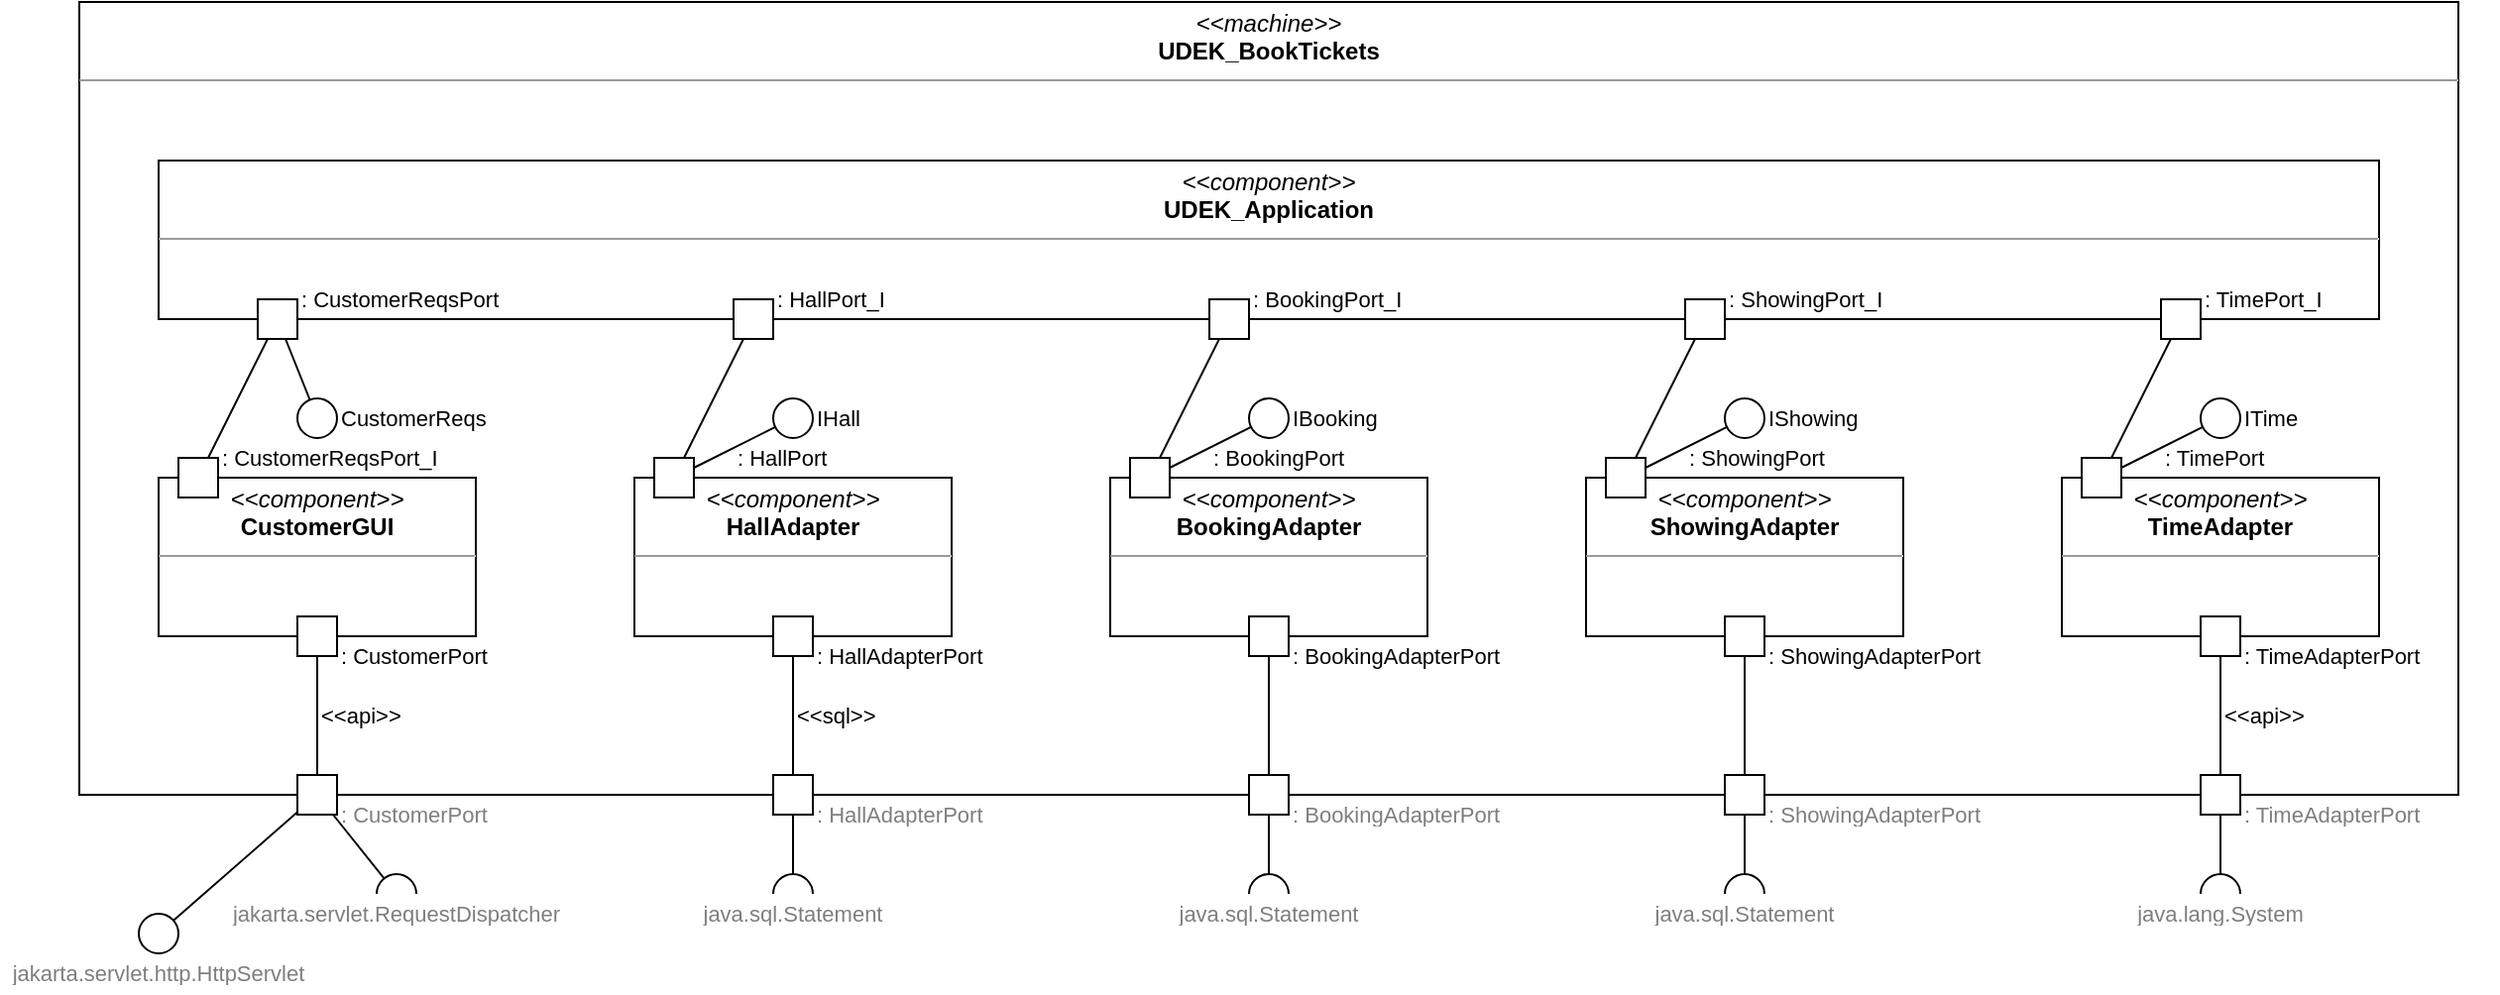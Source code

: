 <mxfile version="16.5.1" type="device" pages="3"><diagram id="DJNFm7g4X8omVA2B-14a" name="Composite Structure"><mxGraphModel dx="813" dy="500" grid="1" gridSize="10" guides="1" tooltips="1" connect="1" arrows="1" fold="1" page="1" pageScale="1" pageWidth="1600" pageHeight="1200" math="0" shadow="0"><root><mxCell id="0"/><mxCell id="1" parent="0"/><mxCell id="45UFfuOV_CCbC1AmV71K-1" value="&lt;p style=&quot;margin: 0px ; margin-top: 4px ; text-align: center&quot;&gt;&lt;i&gt;&amp;lt;&amp;lt;machine&amp;gt;&amp;gt;&lt;/i&gt;&lt;br&gt;&lt;b&gt;UDEK_BookTickets&lt;/b&gt;&lt;/p&gt;&lt;hr size=&quot;1&quot;&gt;&lt;p style=&quot;margin: 0px ; margin-left: 4px&quot;&gt;&lt;/p&gt;&lt;p style=&quot;margin: 0px ; margin-left: 4px&quot;&gt;&lt;br&gt;&lt;/p&gt;" style="verticalAlign=top;align=left;overflow=fill;fontSize=12;fontFamily=Helvetica;html=1;rounded=0;shadow=0;glass=0;comic=0;sketch=0;pointerEvents=1;fontColor=default;gradientColor=none;container=0;" vertex="1" parent="1"><mxGeometry x="40" y="40" width="1200" height="400" as="geometry"/></mxCell><mxCell id="45UFfuOV_CCbC1AmV71K-2" value="&amp;lt;&amp;lt;api&amp;gt;&amp;gt;" style="edgeStyle=none;shape=connector;rounded=0;orthogonalLoop=1;jettySize=auto;html=1;labelBackgroundColor=none;fontFamily=Helvetica;fontSize=11;fontColor=default;startArrow=none;startFill=0;endArrow=none;endFill=0;endSize=6;strokeColor=default;align=left;" edge="1" parent="1" source="45UFfuOV_CCbC1AmV71K-5" target="45UFfuOV_CCbC1AmV71K-34"><mxGeometry relative="1" as="geometry"/></mxCell><mxCell id="45UFfuOV_CCbC1AmV71K-3" value="&amp;lt;&amp;lt;sql&amp;gt;&amp;gt;" style="edgeStyle=none;shape=connector;rounded=0;orthogonalLoop=1;jettySize=auto;html=1;labelBackgroundColor=none;fontFamily=Helvetica;fontSize=11;fontColor=default;startArrow=none;startFill=0;endArrow=none;endFill=0;endSize=6;strokeColor=default;align=left;" edge="1" parent="1" source="45UFfuOV_CCbC1AmV71K-6" target="45UFfuOV_CCbC1AmV71K-35"><mxGeometry relative="1" as="geometry"/></mxCell><mxCell id="45UFfuOV_CCbC1AmV71K-93" value="" style="group" vertex="1" connectable="0" parent="1"><mxGeometry x="80" y="120" width="1180" height="260" as="geometry"/></mxCell><mxCell id="45UFfuOV_CCbC1AmV71K-19" value="IHall" style="text;html=1;strokeColor=none;fillColor=none;align=left;verticalAlign=middle;whiteSpace=wrap;rounded=0;fontFamily=Helvetica;fontSize=11;fontColor=default;container=0;" vertex="1" parent="45UFfuOV_CCbC1AmV71K-93"><mxGeometry x="330" y="120" width="100" height="20" as="geometry"/></mxCell><mxCell id="45UFfuOV_CCbC1AmV71K-20" value="&lt;p style=&quot;margin: 0px ; margin-top: 4px ; text-align: center&quot;&gt;&lt;i&gt;&amp;lt;&amp;lt;component&amp;gt;&amp;gt;&lt;/i&gt;&lt;br&gt;&lt;b&gt;UDEK_Application&lt;/b&gt;&lt;/p&gt;&lt;hr size=&quot;1&quot;&gt;&lt;p style=&quot;margin: 0px ; margin-left: 4px&quot;&gt;&lt;/p&gt;&lt;p style=&quot;margin: 0px ; margin-left: 4px&quot;&gt;&lt;br&gt;&lt;/p&gt;" style="verticalAlign=top;align=left;overflow=fill;fontSize=12;fontFamily=Helvetica;html=1;rounded=0;shadow=0;glass=0;comic=0;sketch=0;pointerEvents=1;fontColor=default;gradientColor=none;container=0;" vertex="1" parent="45UFfuOV_CCbC1AmV71K-93"><mxGeometry width="1120" height="80" as="geometry"/></mxCell><mxCell id="45UFfuOV_CCbC1AmV71K-21" value="&lt;p style=&quot;margin: 0px ; margin-top: 4px ; text-align: center&quot;&gt;&lt;i&gt;&amp;lt;&amp;lt;component&amp;gt;&amp;gt;&lt;/i&gt;&lt;br&gt;&lt;b&gt;CustomerGUI&lt;/b&gt;&lt;/p&gt;&lt;hr size=&quot;1&quot;&gt;&lt;p style=&quot;margin: 0px ; margin-left: 4px&quot;&gt;&lt;/p&gt;&lt;p style=&quot;margin: 0px ; margin-left: 4px&quot;&gt;&lt;br&gt;&lt;/p&gt;" style="verticalAlign=top;align=left;overflow=fill;fontSize=12;fontFamily=Helvetica;html=1;rounded=0;shadow=0;glass=0;comic=0;sketch=0;pointerEvents=1;fontColor=default;gradientColor=none;container=0;" vertex="1" parent="45UFfuOV_CCbC1AmV71K-93"><mxGeometry y="160" width="160" height="80" as="geometry"/></mxCell><mxCell id="45UFfuOV_CCbC1AmV71K-22" value="&lt;p style=&quot;margin: 0px ; margin-top: 4px ; text-align: center&quot;&gt;&lt;i&gt;&amp;lt;&amp;lt;component&amp;gt;&amp;gt;&lt;/i&gt;&lt;br&gt;&lt;b&gt;HallAdapter&lt;/b&gt;&lt;/p&gt;&lt;hr size=&quot;1&quot;&gt;&lt;p style=&quot;margin: 0px ; margin-left: 4px&quot;&gt;&lt;/p&gt;&lt;p style=&quot;margin: 0px ; margin-left: 4px&quot;&gt;&lt;br&gt;&lt;/p&gt;" style="verticalAlign=top;align=left;overflow=fill;fontSize=12;fontFamily=Helvetica;html=1;rounded=0;shadow=0;glass=0;comic=0;sketch=0;pointerEvents=1;fontColor=default;gradientColor=none;container=0;" vertex="1" parent="45UFfuOV_CCbC1AmV71K-93"><mxGeometry x="240" y="160" width="160" height="80" as="geometry"/></mxCell><mxCell id="45UFfuOV_CCbC1AmV71K-23" style="edgeStyle=none;rounded=0;orthogonalLoop=1;jettySize=auto;html=1;startArrow=none;startFill=0;endArrow=none;endFill=0;endSize=6;" edge="1" parent="45UFfuOV_CCbC1AmV71K-93" source="45UFfuOV_CCbC1AmV71K-24"><mxGeometry relative="1" as="geometry"><mxPoint x="80" y="130" as="targetPoint"/></mxGeometry></mxCell><mxCell id="45UFfuOV_CCbC1AmV71K-24" value="" style="whiteSpace=wrap;html=1;aspect=fixed;points=[];resizable=0;container=0;" vertex="1" parent="45UFfuOV_CCbC1AmV71K-93"><mxGeometry x="50" y="70" width="20" height="20" as="geometry"/></mxCell><mxCell id="45UFfuOV_CCbC1AmV71K-25" value="" style="ellipse;whiteSpace=wrap;html=1;aspect=fixed;resizable=0;points=[];container=0;" vertex="1" parent="45UFfuOV_CCbC1AmV71K-93"><mxGeometry x="70" y="120" width="20" height="20" as="geometry"/></mxCell><mxCell id="45UFfuOV_CCbC1AmV71K-26" value="CustomerReqs" style="text;html=1;strokeColor=none;fillColor=none;align=left;verticalAlign=middle;whiteSpace=wrap;rounded=0;fontFamily=Helvetica;fontSize=11;fontColor=default;container=0;" vertex="1" parent="45UFfuOV_CCbC1AmV71K-93"><mxGeometry x="90" y="120" width="80" height="20" as="geometry"/></mxCell><mxCell id="45UFfuOV_CCbC1AmV71K-27" value="" style="whiteSpace=wrap;html=1;aspect=fixed;points=[];resizable=0;container=0;" vertex="1" parent="45UFfuOV_CCbC1AmV71K-93"><mxGeometry x="10" y="150" width="20" height="20" as="geometry"/></mxCell><mxCell id="45UFfuOV_CCbC1AmV71K-28" style="rounded=0;orthogonalLoop=1;jettySize=auto;html=1;endArrow=none;endFill=0;startArrow=none;startFill=0;" edge="1" parent="45UFfuOV_CCbC1AmV71K-93" source="45UFfuOV_CCbC1AmV71K-24" target="45UFfuOV_CCbC1AmV71K-27"><mxGeometry relative="1" as="geometry"><mxPoint x="25" y="150" as="targetPoint"/></mxGeometry></mxCell><mxCell id="45UFfuOV_CCbC1AmV71K-29" value="" style="whiteSpace=wrap;html=1;aspect=fixed;points=[];resizable=0;container=0;" vertex="1" parent="45UFfuOV_CCbC1AmV71K-93"><mxGeometry x="290" y="70" width="20" height="20" as="geometry"/></mxCell><mxCell id="45UFfuOV_CCbC1AmV71K-30" value="" style="whiteSpace=wrap;html=1;aspect=fixed;points=[];resizable=0;container=0;" vertex="1" parent="45UFfuOV_CCbC1AmV71K-93"><mxGeometry x="250" y="150" width="20" height="20" as="geometry"/></mxCell><mxCell id="45UFfuOV_CCbC1AmV71K-31" style="edgeStyle=none;shape=connector;rounded=0;orthogonalLoop=1;jettySize=auto;html=1;labelBackgroundColor=default;fontFamily=Helvetica;fontSize=11;fontColor=default;startArrow=none;startFill=0;endArrow=none;endFill=0;endSize=6;strokeColor=default;" edge="1" parent="45UFfuOV_CCbC1AmV71K-93" source="45UFfuOV_CCbC1AmV71K-30" target="45UFfuOV_CCbC1AmV71K-29"><mxGeometry relative="1" as="geometry"><mxPoint x="320" y="120" as="targetPoint"/><mxPoint x="270" y="153.333" as="sourcePoint"/></mxGeometry></mxCell><mxCell id="45UFfuOV_CCbC1AmV71K-32" value="" style="ellipse;whiteSpace=wrap;html=1;aspect=fixed;resizable=0;points=[];container=0;" vertex="1" parent="45UFfuOV_CCbC1AmV71K-93"><mxGeometry x="310" y="120" width="20" height="20" as="geometry"/></mxCell><mxCell id="45UFfuOV_CCbC1AmV71K-33" style="edgeStyle=none;shape=connector;rounded=0;orthogonalLoop=1;jettySize=auto;html=1;labelBackgroundColor=default;fontFamily=Helvetica;fontSize=11;fontColor=default;startArrow=none;startFill=0;endArrow=none;endFill=0;endSize=6;strokeColor=default;" edge="1" parent="45UFfuOV_CCbC1AmV71K-93" source="45UFfuOV_CCbC1AmV71K-30" target="45UFfuOV_CCbC1AmV71K-32"><mxGeometry relative="1" as="geometry"/></mxCell><mxCell id="45UFfuOV_CCbC1AmV71K-34" value="" style="whiteSpace=wrap;html=1;aspect=fixed;points=[];resizable=0;container=0;" vertex="1" parent="45UFfuOV_CCbC1AmV71K-93"><mxGeometry x="70" y="230" width="20" height="20" as="geometry"/></mxCell><mxCell id="45UFfuOV_CCbC1AmV71K-35" value="" style="whiteSpace=wrap;html=1;aspect=fixed;points=[];resizable=0;container=0;" vertex="1" parent="45UFfuOV_CCbC1AmV71K-93"><mxGeometry x="310" y="230" width="20" height="20" as="geometry"/></mxCell><mxCell id="45UFfuOV_CCbC1AmV71K-36" value=": HallPort_I" style="text;html=1;strokeColor=none;fillColor=none;align=left;verticalAlign=middle;whiteSpace=wrap;rounded=0;fontFamily=Helvetica;fontSize=11;fontColor=default;container=0;" vertex="1" parent="45UFfuOV_CCbC1AmV71K-93"><mxGeometry x="310" y="60" width="60" height="20" as="geometry"/></mxCell><mxCell id="45UFfuOV_CCbC1AmV71K-37" value=": CustomerReqsPort" style="text;html=1;strokeColor=none;fillColor=none;align=left;verticalAlign=middle;whiteSpace=wrap;rounded=0;fontFamily=Helvetica;fontSize=11;fontColor=default;container=0;" vertex="1" parent="45UFfuOV_CCbC1AmV71K-93"><mxGeometry x="70" y="60" width="110" height="20" as="geometry"/></mxCell><mxCell id="45UFfuOV_CCbC1AmV71K-38" value=": CustomerReqsPort_I" style="text;html=1;strokeColor=none;fillColor=none;align=left;verticalAlign=middle;whiteSpace=wrap;rounded=0;fontFamily=Helvetica;fontSize=11;fontColor=default;container=0;" vertex="1" parent="45UFfuOV_CCbC1AmV71K-93"><mxGeometry x="30" y="140" width="120" height="20" as="geometry"/></mxCell><mxCell id="45UFfuOV_CCbC1AmV71K-39" value=": HallPort" style="text;html=1;strokeColor=none;fillColor=none;align=left;verticalAlign=middle;whiteSpace=wrap;rounded=0;fontFamily=Helvetica;fontSize=11;fontColor=default;container=0;" vertex="1" parent="45UFfuOV_CCbC1AmV71K-93"><mxGeometry x="290" y="140" width="50" height="20" as="geometry"/></mxCell><mxCell id="45UFfuOV_CCbC1AmV71K-40" value=": CustomerPort" style="text;html=1;strokeColor=none;fillColor=none;align=left;verticalAlign=middle;whiteSpace=wrap;rounded=0;fontFamily=Helvetica;fontSize=11;fontColor=default;container=0;" vertex="1" parent="45UFfuOV_CCbC1AmV71K-93"><mxGeometry x="90" y="240" width="80" height="20" as="geometry"/></mxCell><mxCell id="45UFfuOV_CCbC1AmV71K-41" value=": HallAdapterPort" style="text;html=1;strokeColor=none;fillColor=none;align=left;verticalAlign=middle;whiteSpace=wrap;rounded=0;fontFamily=Helvetica;fontSize=11;fontColor=default;container=0;" vertex="1" parent="45UFfuOV_CCbC1AmV71K-93"><mxGeometry x="330" y="240" width="100" height="20" as="geometry"/></mxCell><mxCell id="45UFfuOV_CCbC1AmV71K-42" value="IBooking" style="text;html=1;strokeColor=none;fillColor=none;align=left;verticalAlign=middle;whiteSpace=wrap;rounded=0;fontFamily=Helvetica;fontSize=11;fontColor=default;container=0;" vertex="1" parent="45UFfuOV_CCbC1AmV71K-93"><mxGeometry x="570" y="120" width="100" height="20" as="geometry"/></mxCell><mxCell id="45UFfuOV_CCbC1AmV71K-43" value="&lt;p style=&quot;margin: 0px ; margin-top: 4px ; text-align: center&quot;&gt;&lt;i&gt;&amp;lt;&amp;lt;component&amp;gt;&amp;gt;&lt;/i&gt;&lt;br&gt;&lt;b&gt;BookingAdapter&lt;/b&gt;&lt;/p&gt;&lt;hr size=&quot;1&quot;&gt;&lt;p style=&quot;margin: 0px ; margin-left: 4px&quot;&gt;&lt;/p&gt;&lt;p style=&quot;margin: 0px ; margin-left: 4px&quot;&gt;&lt;br&gt;&lt;/p&gt;" style="verticalAlign=top;align=left;overflow=fill;fontSize=12;fontFamily=Helvetica;html=1;rounded=0;shadow=0;glass=0;comic=0;sketch=0;pointerEvents=1;fontColor=default;gradientColor=none;container=0;" vertex="1" parent="45UFfuOV_CCbC1AmV71K-93"><mxGeometry x="480" y="160" width="160" height="80" as="geometry"/></mxCell><mxCell id="45UFfuOV_CCbC1AmV71K-44" value="" style="whiteSpace=wrap;html=1;aspect=fixed;points=[];resizable=0;container=0;" vertex="1" parent="45UFfuOV_CCbC1AmV71K-93"><mxGeometry x="530" y="70" width="20" height="20" as="geometry"/></mxCell><mxCell id="45UFfuOV_CCbC1AmV71K-45" value="" style="whiteSpace=wrap;html=1;aspect=fixed;points=[];resizable=0;container=0;" vertex="1" parent="45UFfuOV_CCbC1AmV71K-93"><mxGeometry x="490" y="150" width="20" height="20" as="geometry"/></mxCell><mxCell id="45UFfuOV_CCbC1AmV71K-46" style="edgeStyle=none;shape=connector;rounded=0;orthogonalLoop=1;jettySize=auto;html=1;labelBackgroundColor=default;fontFamily=Helvetica;fontSize=11;fontColor=default;startArrow=none;startFill=0;endArrow=none;endFill=0;endSize=6;strokeColor=default;" edge="1" source="45UFfuOV_CCbC1AmV71K-45" target="45UFfuOV_CCbC1AmV71K-44" parent="45UFfuOV_CCbC1AmV71K-93"><mxGeometry relative="1" as="geometry"><mxPoint x="560" y="120" as="targetPoint"/><mxPoint x="510" y="153.333" as="sourcePoint"/></mxGeometry></mxCell><mxCell id="45UFfuOV_CCbC1AmV71K-47" value="" style="ellipse;whiteSpace=wrap;html=1;aspect=fixed;resizable=0;points=[];container=0;" vertex="1" parent="45UFfuOV_CCbC1AmV71K-93"><mxGeometry x="550" y="120" width="20" height="20" as="geometry"/></mxCell><mxCell id="45UFfuOV_CCbC1AmV71K-48" style="edgeStyle=none;shape=connector;rounded=0;orthogonalLoop=1;jettySize=auto;html=1;labelBackgroundColor=default;fontFamily=Helvetica;fontSize=11;fontColor=default;startArrow=none;startFill=0;endArrow=none;endFill=0;endSize=6;strokeColor=default;" edge="1" source="45UFfuOV_CCbC1AmV71K-45" target="45UFfuOV_CCbC1AmV71K-47" parent="45UFfuOV_CCbC1AmV71K-93"><mxGeometry relative="1" as="geometry"/></mxCell><mxCell id="45UFfuOV_CCbC1AmV71K-49" value="" style="whiteSpace=wrap;html=1;aspect=fixed;points=[];resizable=0;container=0;" vertex="1" parent="45UFfuOV_CCbC1AmV71K-93"><mxGeometry x="550" y="230" width="20" height="20" as="geometry"/></mxCell><mxCell id="45UFfuOV_CCbC1AmV71K-50" value=": BookingPort_I" style="text;html=1;strokeColor=none;fillColor=none;align=left;verticalAlign=middle;whiteSpace=wrap;rounded=0;fontFamily=Helvetica;fontSize=11;fontColor=default;container=0;" vertex="1" parent="45UFfuOV_CCbC1AmV71K-93"><mxGeometry x="550" y="60" width="90" height="20" as="geometry"/></mxCell><mxCell id="45UFfuOV_CCbC1AmV71K-51" value=": BookingPort" style="text;html=1;strokeColor=none;fillColor=none;align=left;verticalAlign=middle;whiteSpace=wrap;rounded=0;fontFamily=Helvetica;fontSize=11;fontColor=default;container=0;" vertex="1" parent="45UFfuOV_CCbC1AmV71K-93"><mxGeometry x="530" y="140" width="70" height="20" as="geometry"/></mxCell><mxCell id="45UFfuOV_CCbC1AmV71K-52" value=": BookingAdapterPort" style="text;html=1;strokeColor=none;fillColor=none;align=left;verticalAlign=middle;whiteSpace=wrap;rounded=0;fontFamily=Helvetica;fontSize=11;fontColor=default;container=0;" vertex="1" parent="45UFfuOV_CCbC1AmV71K-93"><mxGeometry x="570" y="240" width="130" height="20" as="geometry"/></mxCell><mxCell id="45UFfuOV_CCbC1AmV71K-53" value="IShowing" style="text;html=1;strokeColor=none;fillColor=none;align=left;verticalAlign=middle;whiteSpace=wrap;rounded=0;fontFamily=Helvetica;fontSize=11;fontColor=default;container=0;" vertex="1" parent="45UFfuOV_CCbC1AmV71K-93"><mxGeometry x="810" y="120" width="100" height="20" as="geometry"/></mxCell><mxCell id="45UFfuOV_CCbC1AmV71K-54" value="&lt;p style=&quot;margin: 0px ; margin-top: 4px ; text-align: center&quot;&gt;&lt;i&gt;&amp;lt;&amp;lt;component&amp;gt;&amp;gt;&lt;/i&gt;&lt;br&gt;&lt;b&gt;ShowingAdapter&lt;/b&gt;&lt;/p&gt;&lt;hr size=&quot;1&quot;&gt;&lt;p style=&quot;margin: 0px ; margin-left: 4px&quot;&gt;&lt;/p&gt;&lt;p style=&quot;margin: 0px ; margin-left: 4px&quot;&gt;&lt;br&gt;&lt;/p&gt;" style="verticalAlign=top;align=left;overflow=fill;fontSize=12;fontFamily=Helvetica;html=1;rounded=0;shadow=0;glass=0;comic=0;sketch=0;pointerEvents=1;fontColor=default;gradientColor=none;container=0;" vertex="1" parent="45UFfuOV_CCbC1AmV71K-93"><mxGeometry x="720" y="160" width="160" height="80" as="geometry"/></mxCell><mxCell id="45UFfuOV_CCbC1AmV71K-55" value="" style="whiteSpace=wrap;html=1;aspect=fixed;points=[];resizable=0;container=0;" vertex="1" parent="45UFfuOV_CCbC1AmV71K-93"><mxGeometry x="770" y="70" width="20" height="20" as="geometry"/></mxCell><mxCell id="45UFfuOV_CCbC1AmV71K-56" value="" style="whiteSpace=wrap;html=1;aspect=fixed;points=[];resizable=0;container=0;" vertex="1" parent="45UFfuOV_CCbC1AmV71K-93"><mxGeometry x="730" y="150" width="20" height="20" as="geometry"/></mxCell><mxCell id="45UFfuOV_CCbC1AmV71K-57" style="edgeStyle=none;shape=connector;rounded=0;orthogonalLoop=1;jettySize=auto;html=1;labelBackgroundColor=default;fontFamily=Helvetica;fontSize=11;fontColor=default;startArrow=none;startFill=0;endArrow=none;endFill=0;endSize=6;strokeColor=default;" edge="1" source="45UFfuOV_CCbC1AmV71K-56" target="45UFfuOV_CCbC1AmV71K-55" parent="45UFfuOV_CCbC1AmV71K-93"><mxGeometry relative="1" as="geometry"><mxPoint x="800" y="120" as="targetPoint"/><mxPoint x="750" y="153.333" as="sourcePoint"/></mxGeometry></mxCell><mxCell id="45UFfuOV_CCbC1AmV71K-58" value="" style="ellipse;whiteSpace=wrap;html=1;aspect=fixed;resizable=0;points=[];container=0;" vertex="1" parent="45UFfuOV_CCbC1AmV71K-93"><mxGeometry x="790" y="120" width="20" height="20" as="geometry"/></mxCell><mxCell id="45UFfuOV_CCbC1AmV71K-59" style="edgeStyle=none;shape=connector;rounded=0;orthogonalLoop=1;jettySize=auto;html=1;labelBackgroundColor=default;fontFamily=Helvetica;fontSize=11;fontColor=default;startArrow=none;startFill=0;endArrow=none;endFill=0;endSize=6;strokeColor=default;" edge="1" source="45UFfuOV_CCbC1AmV71K-56" target="45UFfuOV_CCbC1AmV71K-58" parent="45UFfuOV_CCbC1AmV71K-93"><mxGeometry relative="1" as="geometry"/></mxCell><mxCell id="45UFfuOV_CCbC1AmV71K-60" value="" style="whiteSpace=wrap;html=1;aspect=fixed;points=[];resizable=0;container=0;" vertex="1" parent="45UFfuOV_CCbC1AmV71K-93"><mxGeometry x="790" y="230" width="20" height="20" as="geometry"/></mxCell><mxCell id="45UFfuOV_CCbC1AmV71K-61" value=": ShowingPort_I" style="text;html=1;strokeColor=none;fillColor=none;align=left;verticalAlign=middle;whiteSpace=wrap;rounded=0;fontFamily=Helvetica;fontSize=11;fontColor=default;container=0;" vertex="1" parent="45UFfuOV_CCbC1AmV71K-93"><mxGeometry x="790" y="60" width="90" height="20" as="geometry"/></mxCell><mxCell id="45UFfuOV_CCbC1AmV71K-62" value=": ShowingPort" style="text;html=1;strokeColor=none;fillColor=none;align=left;verticalAlign=middle;whiteSpace=wrap;rounded=0;fontFamily=Helvetica;fontSize=11;fontColor=default;container=0;" vertex="1" parent="45UFfuOV_CCbC1AmV71K-93"><mxGeometry x="770" y="140" width="90" height="20" as="geometry"/></mxCell><mxCell id="45UFfuOV_CCbC1AmV71K-63" value=": ShowingAdapterPort" style="text;html=1;strokeColor=none;fillColor=none;align=left;verticalAlign=middle;whiteSpace=wrap;rounded=0;fontFamily=Helvetica;fontSize=11;fontColor=default;container=0;" vertex="1" parent="45UFfuOV_CCbC1AmV71K-93"><mxGeometry x="810" y="240" width="130" height="20" as="geometry"/></mxCell><mxCell id="45UFfuOV_CCbC1AmV71K-77" value="ITime" style="text;html=1;strokeColor=none;fillColor=none;align=left;verticalAlign=middle;whiteSpace=wrap;rounded=0;fontFamily=Helvetica;fontSize=11;fontColor=default;container=0;" vertex="1" parent="45UFfuOV_CCbC1AmV71K-93"><mxGeometry x="1050" y="120" width="100" height="20" as="geometry"/></mxCell><mxCell id="45UFfuOV_CCbC1AmV71K-78" value="&lt;p style=&quot;margin: 0px ; margin-top: 4px ; text-align: center&quot;&gt;&lt;i&gt;&amp;lt;&amp;lt;component&amp;gt;&amp;gt;&lt;/i&gt;&lt;br&gt;&lt;b&gt;TimeAdapter&lt;/b&gt;&lt;/p&gt;&lt;hr size=&quot;1&quot;&gt;&lt;p style=&quot;margin: 0px ; margin-left: 4px&quot;&gt;&lt;/p&gt;&lt;p style=&quot;margin: 0px ; margin-left: 4px&quot;&gt;&lt;br&gt;&lt;/p&gt;" style="verticalAlign=top;align=left;overflow=fill;fontSize=12;fontFamily=Helvetica;html=1;rounded=0;shadow=0;glass=0;comic=0;sketch=0;pointerEvents=1;fontColor=default;gradientColor=none;container=0;" vertex="1" parent="45UFfuOV_CCbC1AmV71K-93"><mxGeometry x="960" y="160" width="160" height="80" as="geometry"/></mxCell><mxCell id="45UFfuOV_CCbC1AmV71K-79" value="" style="whiteSpace=wrap;html=1;aspect=fixed;points=[];resizable=0;container=0;" vertex="1" parent="45UFfuOV_CCbC1AmV71K-93"><mxGeometry x="1010" y="70" width="20" height="20" as="geometry"/></mxCell><mxCell id="45UFfuOV_CCbC1AmV71K-80" value="" style="whiteSpace=wrap;html=1;aspect=fixed;points=[];resizable=0;container=0;" vertex="1" parent="45UFfuOV_CCbC1AmV71K-93"><mxGeometry x="970" y="150" width="20" height="20" as="geometry"/></mxCell><mxCell id="45UFfuOV_CCbC1AmV71K-81" style="edgeStyle=none;shape=connector;rounded=0;orthogonalLoop=1;jettySize=auto;html=1;labelBackgroundColor=default;fontFamily=Helvetica;fontSize=11;fontColor=default;startArrow=none;startFill=0;endArrow=none;endFill=0;endSize=6;strokeColor=default;" edge="1" source="45UFfuOV_CCbC1AmV71K-80" target="45UFfuOV_CCbC1AmV71K-79" parent="45UFfuOV_CCbC1AmV71K-93"><mxGeometry relative="1" as="geometry"><mxPoint x="1040" y="120" as="targetPoint"/><mxPoint x="990" y="153.333" as="sourcePoint"/></mxGeometry></mxCell><mxCell id="45UFfuOV_CCbC1AmV71K-82" value="" style="ellipse;whiteSpace=wrap;html=1;aspect=fixed;resizable=0;points=[];container=0;" vertex="1" parent="45UFfuOV_CCbC1AmV71K-93"><mxGeometry x="1030" y="120" width="20" height="20" as="geometry"/></mxCell><mxCell id="45UFfuOV_CCbC1AmV71K-83" style="edgeStyle=none;shape=connector;rounded=0;orthogonalLoop=1;jettySize=auto;html=1;labelBackgroundColor=default;fontFamily=Helvetica;fontSize=11;fontColor=default;startArrow=none;startFill=0;endArrow=none;endFill=0;endSize=6;strokeColor=default;" edge="1" source="45UFfuOV_CCbC1AmV71K-80" target="45UFfuOV_CCbC1AmV71K-82" parent="45UFfuOV_CCbC1AmV71K-93"><mxGeometry relative="1" as="geometry"/></mxCell><mxCell id="45UFfuOV_CCbC1AmV71K-84" value="" style="whiteSpace=wrap;html=1;aspect=fixed;points=[];resizable=0;container=0;" vertex="1" parent="45UFfuOV_CCbC1AmV71K-93"><mxGeometry x="1030" y="230" width="20" height="20" as="geometry"/></mxCell><mxCell id="45UFfuOV_CCbC1AmV71K-85" value=": TimePort_I" style="text;html=1;strokeColor=none;fillColor=none;align=left;verticalAlign=middle;whiteSpace=wrap;rounded=0;fontFamily=Helvetica;fontSize=11;fontColor=default;container=0;" vertex="1" parent="45UFfuOV_CCbC1AmV71K-93"><mxGeometry x="1030" y="60" width="90" height="20" as="geometry"/></mxCell><mxCell id="45UFfuOV_CCbC1AmV71K-86" value=": TimePort" style="text;html=1;strokeColor=none;fillColor=none;align=left;verticalAlign=middle;whiteSpace=wrap;rounded=0;fontFamily=Helvetica;fontSize=11;fontColor=default;container=0;" vertex="1" parent="45UFfuOV_CCbC1AmV71K-93"><mxGeometry x="1010" y="140" width="90" height="20" as="geometry"/></mxCell><mxCell id="45UFfuOV_CCbC1AmV71K-87" value=": TimeAdapterPort" style="text;html=1;strokeColor=none;fillColor=none;align=left;verticalAlign=middle;whiteSpace=wrap;rounded=0;fontFamily=Helvetica;fontSize=11;fontColor=default;container=0;" vertex="1" parent="45UFfuOV_CCbC1AmV71K-93"><mxGeometry x="1050" y="240" width="130" height="20" as="geometry"/></mxCell><mxCell id="45UFfuOV_CCbC1AmV71K-94" style="rounded=0;orthogonalLoop=1;jettySize=auto;html=1;endArrow=none;endFill=0;endSize=12;startSize=12;" edge="1" parent="1" source="45UFfuOV_CCbC1AmV71K-49" target="45UFfuOV_CCbC1AmV71K-65"><mxGeometry relative="1" as="geometry"/></mxCell><mxCell id="45UFfuOV_CCbC1AmV71K-95" style="edgeStyle=none;shape=connector;rounded=0;orthogonalLoop=1;jettySize=auto;html=1;labelBackgroundColor=default;fontFamily=Helvetica;fontSize=11;fontColor=default;endArrow=none;endFill=0;startSize=12;endSize=12;strokeColor=default;" edge="1" parent="1" source="45UFfuOV_CCbC1AmV71K-60" target="45UFfuOV_CCbC1AmV71K-70"><mxGeometry relative="1" as="geometry"/></mxCell><mxCell id="45UFfuOV_CCbC1AmV71K-96" value="&amp;lt;&amp;lt;api&amp;gt;&amp;gt;" style="edgeStyle=none;shape=connector;rounded=0;orthogonalLoop=1;jettySize=auto;html=1;labelBackgroundColor=default;fontFamily=Helvetica;fontSize=11;fontColor=default;endArrow=none;endFill=0;startSize=12;endSize=12;strokeColor=default;align=left;" edge="1" parent="1" source="45UFfuOV_CCbC1AmV71K-84" target="45UFfuOV_CCbC1AmV71K-88"><mxGeometry relative="1" as="geometry"/></mxCell><mxCell id="45UFfuOV_CCbC1AmV71K-98" value="" style="group" vertex="1" connectable="0" parent="1"><mxGeometry y="430" width="1250" height="110" as="geometry"/></mxCell><mxCell id="45UFfuOV_CCbC1AmV71K-5" value="" style="whiteSpace=wrap;html=1;aspect=fixed;points=[];resizable=0;container=0;" vertex="1" parent="45UFfuOV_CCbC1AmV71K-98"><mxGeometry x="150" width="20" height="20" as="geometry"/></mxCell><mxCell id="45UFfuOV_CCbC1AmV71K-6" value="" style="whiteSpace=wrap;html=1;aspect=fixed;points=[];resizable=0;container=0;" vertex="1" parent="45UFfuOV_CCbC1AmV71K-98"><mxGeometry x="390" width="20" height="20" as="geometry"/></mxCell><mxCell id="45UFfuOV_CCbC1AmV71K-7" value="" style="ellipse;whiteSpace=wrap;html=1;aspect=fixed;resizable=0;points=[];textOpacity=50;container=0;" vertex="1" parent="45UFfuOV_CCbC1AmV71K-98"><mxGeometry x="70" y="70" width="20" height="20" as="geometry"/></mxCell><mxCell id="45UFfuOV_CCbC1AmV71K-8" style="edgeStyle=none;shape=connector;rounded=0;orthogonalLoop=1;jettySize=auto;html=1;labelBackgroundColor=none;fontFamily=Helvetica;fontSize=11;fontColor=default;startArrow=none;startFill=0;endArrow=none;endFill=0;endSize=6;strokeColor=default;" edge="1" parent="45UFfuOV_CCbC1AmV71K-98" source="45UFfuOV_CCbC1AmV71K-5" target="45UFfuOV_CCbC1AmV71K-7"><mxGeometry relative="1" as="geometry"/></mxCell><mxCell id="45UFfuOV_CCbC1AmV71K-9" value="" style="verticalLabelPosition=bottom;verticalAlign=top;html=1;shape=mxgraph.basic.arc;startAngle=0.75;endAngle=0.25;fontFamily=Helvetica;fontSize=11;fontColor=default;aspect=fixed;resizable=0;perimeter=ellipsePerimeter;textOpacity=50;container=0;" vertex="1" parent="45UFfuOV_CCbC1AmV71K-98"><mxGeometry x="190" y="50" width="20" height="20" as="geometry"/></mxCell><mxCell id="45UFfuOV_CCbC1AmV71K-10" style="edgeStyle=none;shape=connector;rounded=0;orthogonalLoop=1;jettySize=auto;html=1;labelBackgroundColor=none;fontFamily=Helvetica;fontSize=11;fontColor=default;startArrow=none;startFill=0;endArrow=none;endFill=0;endSize=6;strokeColor=default;" edge="1" parent="45UFfuOV_CCbC1AmV71K-98" source="45UFfuOV_CCbC1AmV71K-5" target="45UFfuOV_CCbC1AmV71K-9"><mxGeometry relative="1" as="geometry"/></mxCell><mxCell id="45UFfuOV_CCbC1AmV71K-11" value="jakarta.servlet.RequestDispatcher" style="text;html=1;strokeColor=none;fillColor=none;align=center;verticalAlign=middle;whiteSpace=wrap;rounded=0;fontFamily=Helvetica;fontSize=11;fontColor=default;textOpacity=50;container=0;" vertex="1" parent="45UFfuOV_CCbC1AmV71K-98"><mxGeometry x="110" y="60" width="180" height="20" as="geometry"/></mxCell><mxCell id="45UFfuOV_CCbC1AmV71K-12" value="jakarta.servlet.http.HttpServlet" style="text;html=1;strokeColor=none;fillColor=none;align=center;verticalAlign=middle;whiteSpace=wrap;rounded=0;fontFamily=Helvetica;fontSize=11;fontColor=default;textOpacity=50;container=0;" vertex="1" parent="45UFfuOV_CCbC1AmV71K-98"><mxGeometry y="90" width="160" height="20" as="geometry"/></mxCell><mxCell id="45UFfuOV_CCbC1AmV71K-13" value="" style="verticalLabelPosition=bottom;verticalAlign=top;html=1;shape=mxgraph.basic.arc;startAngle=0.75;endAngle=0.25;fontFamily=Helvetica;fontSize=11;fontColor=default;aspect=fixed;resizable=0;perimeter=ellipsePerimeter;textOpacity=50;container=0;" vertex="1" parent="45UFfuOV_CCbC1AmV71K-98"><mxGeometry x="390" y="50" width="20" height="20" as="geometry"/></mxCell><mxCell id="45UFfuOV_CCbC1AmV71K-14" style="edgeStyle=none;shape=connector;rounded=0;orthogonalLoop=1;jettySize=auto;html=1;labelBackgroundColor=none;fontFamily=Helvetica;fontSize=11;fontColor=default;startArrow=none;startFill=0;endArrow=none;endFill=0;endSize=6;strokeColor=default;" edge="1" parent="45UFfuOV_CCbC1AmV71K-98" source="45UFfuOV_CCbC1AmV71K-6" target="45UFfuOV_CCbC1AmV71K-13"><mxGeometry relative="1" as="geometry"/></mxCell><mxCell id="45UFfuOV_CCbC1AmV71K-15" value="java.sql.Statement" style="text;html=1;strokeColor=none;fillColor=none;align=center;verticalAlign=middle;whiteSpace=wrap;rounded=0;fontFamily=Helvetica;fontSize=11;fontColor=default;textOpacity=50;container=0;" vertex="1" parent="45UFfuOV_CCbC1AmV71K-98"><mxGeometry x="350" y="60" width="100" height="20" as="geometry"/></mxCell><mxCell id="45UFfuOV_CCbC1AmV71K-16" value=": HallAdapterPort" style="text;html=1;strokeColor=none;fillColor=none;align=left;verticalAlign=middle;whiteSpace=wrap;rounded=0;fontFamily=Helvetica;fontSize=11;fontColor=default;container=0;textOpacity=50;" vertex="1" parent="45UFfuOV_CCbC1AmV71K-98"><mxGeometry x="410" y="10" width="100" height="20" as="geometry"/></mxCell><mxCell id="45UFfuOV_CCbC1AmV71K-17" value=": CustomerPort" style="text;html=1;strokeColor=none;fillColor=none;align=left;verticalAlign=middle;whiteSpace=wrap;rounded=0;fontFamily=Helvetica;fontSize=11;fontColor=default;container=0;textOpacity=50;" vertex="1" parent="45UFfuOV_CCbC1AmV71K-98"><mxGeometry x="170" y="10" width="80" height="20" as="geometry"/></mxCell><mxCell id="45UFfuOV_CCbC1AmV71K-65" value="" style="whiteSpace=wrap;html=1;aspect=fixed;points=[];resizable=0;container=0;" vertex="1" parent="45UFfuOV_CCbC1AmV71K-98"><mxGeometry x="630" width="20" height="20" as="geometry"/></mxCell><mxCell id="45UFfuOV_CCbC1AmV71K-66" value="" style="verticalLabelPosition=bottom;verticalAlign=top;html=1;shape=mxgraph.basic.arc;startAngle=0.75;endAngle=0.25;fontFamily=Helvetica;fontSize=11;fontColor=default;aspect=fixed;resizable=0;perimeter=ellipsePerimeter;textOpacity=50;container=0;" vertex="1" parent="45UFfuOV_CCbC1AmV71K-98"><mxGeometry x="630" y="50" width="20" height="20" as="geometry"/></mxCell><mxCell id="45UFfuOV_CCbC1AmV71K-67" style="edgeStyle=none;shape=connector;rounded=0;orthogonalLoop=1;jettySize=auto;html=1;labelBackgroundColor=none;fontFamily=Helvetica;fontSize=11;fontColor=default;startArrow=none;startFill=0;endArrow=none;endFill=0;endSize=6;strokeColor=default;" edge="1" source="45UFfuOV_CCbC1AmV71K-65" target="45UFfuOV_CCbC1AmV71K-66" parent="45UFfuOV_CCbC1AmV71K-98"><mxGeometry relative="1" as="geometry"/></mxCell><mxCell id="45UFfuOV_CCbC1AmV71K-68" value="java.sql.Statement" style="text;html=1;strokeColor=none;fillColor=none;align=center;verticalAlign=middle;whiteSpace=wrap;rounded=0;fontFamily=Helvetica;fontSize=11;fontColor=default;textOpacity=50;container=0;" vertex="1" parent="45UFfuOV_CCbC1AmV71K-98"><mxGeometry x="590" y="60" width="100" height="20" as="geometry"/></mxCell><mxCell id="45UFfuOV_CCbC1AmV71K-69" value=": BookingAdapterPort" style="text;html=1;strokeColor=none;fillColor=none;align=left;verticalAlign=middle;whiteSpace=wrap;rounded=0;fontFamily=Helvetica;fontSize=11;fontColor=default;container=0;textOpacity=50;" vertex="1" parent="45UFfuOV_CCbC1AmV71K-98"><mxGeometry x="650" y="10" width="120" height="20" as="geometry"/></mxCell><mxCell id="45UFfuOV_CCbC1AmV71K-70" value="" style="whiteSpace=wrap;html=1;aspect=fixed;points=[];resizable=0;container=0;" vertex="1" parent="45UFfuOV_CCbC1AmV71K-98"><mxGeometry x="870" width="20" height="20" as="geometry"/></mxCell><mxCell id="45UFfuOV_CCbC1AmV71K-71" value="" style="verticalLabelPosition=bottom;verticalAlign=top;html=1;shape=mxgraph.basic.arc;startAngle=0.75;endAngle=0.25;fontFamily=Helvetica;fontSize=11;fontColor=default;aspect=fixed;resizable=0;perimeter=ellipsePerimeter;textOpacity=50;container=0;" vertex="1" parent="45UFfuOV_CCbC1AmV71K-98"><mxGeometry x="870" y="50" width="20" height="20" as="geometry"/></mxCell><mxCell id="45UFfuOV_CCbC1AmV71K-72" style="edgeStyle=none;shape=connector;rounded=0;orthogonalLoop=1;jettySize=auto;html=1;labelBackgroundColor=none;fontFamily=Helvetica;fontSize=11;fontColor=default;startArrow=none;startFill=0;endArrow=none;endFill=0;endSize=6;strokeColor=default;" edge="1" source="45UFfuOV_CCbC1AmV71K-70" target="45UFfuOV_CCbC1AmV71K-71" parent="45UFfuOV_CCbC1AmV71K-98"><mxGeometry relative="1" as="geometry"/></mxCell><mxCell id="45UFfuOV_CCbC1AmV71K-73" value="java.sql.Statement" style="text;html=1;strokeColor=none;fillColor=none;align=center;verticalAlign=middle;whiteSpace=wrap;rounded=0;fontFamily=Helvetica;fontSize=11;fontColor=default;textOpacity=50;container=0;" vertex="1" parent="45UFfuOV_CCbC1AmV71K-98"><mxGeometry x="830" y="60" width="100" height="20" as="geometry"/></mxCell><mxCell id="45UFfuOV_CCbC1AmV71K-74" value=": ShowingAdapterPort" style="text;html=1;strokeColor=none;fillColor=none;align=left;verticalAlign=middle;whiteSpace=wrap;rounded=0;fontFamily=Helvetica;fontSize=11;fontColor=default;container=0;textOpacity=50;" vertex="1" parent="45UFfuOV_CCbC1AmV71K-98"><mxGeometry x="890" y="10" width="120" height="20" as="geometry"/></mxCell><mxCell id="45UFfuOV_CCbC1AmV71K-88" value="" style="whiteSpace=wrap;html=1;aspect=fixed;points=[];resizable=0;container=0;" vertex="1" parent="45UFfuOV_CCbC1AmV71K-98"><mxGeometry x="1110" width="20" height="20" as="geometry"/></mxCell><mxCell id="45UFfuOV_CCbC1AmV71K-89" value="" style="verticalLabelPosition=bottom;verticalAlign=top;html=1;shape=mxgraph.basic.arc;startAngle=0.75;endAngle=0.25;fontFamily=Helvetica;fontSize=11;fontColor=default;aspect=fixed;resizable=0;perimeter=ellipsePerimeter;textOpacity=50;container=0;" vertex="1" parent="45UFfuOV_CCbC1AmV71K-98"><mxGeometry x="1110" y="50" width="20" height="20" as="geometry"/></mxCell><mxCell id="45UFfuOV_CCbC1AmV71K-90" style="edgeStyle=none;shape=connector;rounded=0;orthogonalLoop=1;jettySize=auto;html=1;labelBackgroundColor=none;fontFamily=Helvetica;fontSize=11;fontColor=default;startArrow=none;startFill=0;endArrow=none;endFill=0;endSize=6;strokeColor=default;" edge="1" source="45UFfuOV_CCbC1AmV71K-88" target="45UFfuOV_CCbC1AmV71K-89" parent="45UFfuOV_CCbC1AmV71K-98"><mxGeometry relative="1" as="geometry"/></mxCell><mxCell id="45UFfuOV_CCbC1AmV71K-91" value="java.lang.System" style="text;html=1;strokeColor=none;fillColor=none;align=center;verticalAlign=middle;whiteSpace=wrap;rounded=0;fontFamily=Helvetica;fontSize=11;fontColor=default;textOpacity=50;container=0;" vertex="1" parent="45UFfuOV_CCbC1AmV71K-98"><mxGeometry x="1070" y="60" width="100" height="20" as="geometry"/></mxCell><mxCell id="45UFfuOV_CCbC1AmV71K-92" value=": TimeAdapterPort" style="text;html=1;strokeColor=none;fillColor=none;align=left;verticalAlign=middle;whiteSpace=wrap;rounded=0;fontFamily=Helvetica;fontSize=11;fontColor=default;container=0;textOpacity=50;" vertex="1" parent="45UFfuOV_CCbC1AmV71K-98"><mxGeometry x="1130" y="10" width="120" height="20" as="geometry"/></mxCell></root></mxGraphModel></diagram><diagram id="nM-PwfcAqac_n5LwVrFM" name="Internal Interfaces"><mxGraphModel dx="981" dy="603" grid="1" gridSize="10" guides="1" tooltips="1" connect="1" arrows="1" fold="1" page="1" pageScale="1" pageWidth="1600" pageHeight="1200" math="0" shadow="0"><root><mxCell id="vOufUkYrtaJyf5onvq_J-0"/><mxCell id="vOufUkYrtaJyf5onvq_J-1" parent="vOufUkYrtaJyf5onvq_J-0"/><mxCell id="vOufUkYrtaJyf5onvq_J-2" value="&lt;p style=&quot;margin: 0px ; margin-top: 4px ; text-align: center&quot;&gt;&lt;i&gt;&amp;lt;&amp;lt;interface&amp;gt;&amp;gt;&lt;/i&gt;&lt;br&gt;&lt;b&gt;CustomerReqs&lt;/b&gt;&lt;/p&gt;&lt;hr size=&quot;1&quot;&gt;&lt;p style=&quot;margin: 0px 0px 0px 4px ; font-size: 1px&quot;&gt;&lt;font style=&quot;font-size: 1px&quot;&gt;&lt;br&gt;&lt;/font&gt;&lt;/p&gt;&lt;p style=&quot;margin: 0px 0px 0px 4px&quot;&gt;forwardSubmitBooking(showingID : Integer, seats : Set(Tuple(row : Integer, column : Integer)))&lt;/p&gt;&lt;p style=&quot;margin: 0px 0px 0px 4px&quot;&gt;&lt;span&gt;&#9;&lt;/span&gt;&lt;span style=&quot;white-space: pre&quot;&gt;&#9;&lt;/span&gt;: {bookingSuccess, bookingFailed}&lt;/p&gt;" style="verticalAlign=top;align=left;overflow=fill;fontSize=12;fontFamily=Helvetica;html=1;fontColor=default;" vertex="1" parent="vOufUkYrtaJyf5onvq_J-1"><mxGeometry x="40" y="40" width="520" height="80" as="geometry"/></mxCell><mxCell id="CGJ6zAw9lbGJutXRW-QZ-0" value="CustomerReqsPort of UDEK_Application" style="rounded=0;whiteSpace=wrap;html=1;fontFamily=Helvetica;fontSize=12;fontColor=default;" vertex="1" parent="vOufUkYrtaJyf5onvq_J-1"><mxGeometry x="600" y="40" width="240" height="20" as="geometry"/></mxCell><mxCell id="CGJ6zAw9lbGJutXRW-QZ-1" style="edgeStyle=none;shape=connector;rounded=0;orthogonalLoop=1;jettySize=auto;html=1;labelBackgroundColor=none;fontFamily=Helvetica;fontSize=12;fontColor=default;startArrow=none;startFill=0;endArrow=block;endFill=0;endSize=12;strokeColor=default;startSize=12;dashed=1;dashPattern=10 5;" edge="1" parent="vOufUkYrtaJyf5onvq_J-1" source="CGJ6zAw9lbGJutXRW-QZ-0" target="vOufUkYrtaJyf5onvq_J-2"><mxGeometry relative="1" as="geometry"><mxPoint x="452.143" y="60" as="sourcePoint"/><mxPoint x="400" y="65.615" as="targetPoint"/></mxGeometry></mxCell><mxCell id="CGJ6zAw9lbGJutXRW-QZ-3" value="&lt;p style=&quot;margin: 0px ; margin-top: 4px ; text-align: center&quot;&gt;&lt;i&gt;&amp;lt;&amp;lt;interface&amp;gt;&amp;gt;&lt;/i&gt;&lt;br&gt;&lt;b&gt;IHall&lt;/b&gt;&lt;/p&gt;&lt;hr size=&quot;1&quot;&gt;&lt;p style=&quot;margin: 0px 0px 0px 4px ; font-size: 1px&quot;&gt;&lt;font style=&quot;font-size: 1px&quot;&gt;&lt;br&gt;&lt;/font&gt;&lt;/p&gt;&lt;hr size=&quot;1&quot; style=&quot;font-size: 1px&quot;&gt;&lt;p style=&quot;margin: 0px ; margin-left: 4px&quot;&gt;getHall(hallNumber : Integer)&amp;nbsp;&lt;span&gt;: Hall [0..1]&lt;/span&gt;&lt;/p&gt;" style="verticalAlign=top;align=left;overflow=fill;fontSize=12;fontFamily=Helvetica;html=1;fontColor=default;" vertex="1" parent="vOufUkYrtaJyf5onvq_J-1"><mxGeometry x="40" y="200" width="240" height="70" as="geometry"/></mxCell><mxCell id="CGJ6zAw9lbGJutXRW-QZ-4" value="&lt;p style=&quot;margin: 0px ; margin-top: 4px ; text-align: center&quot;&gt;&lt;i&gt;&amp;lt;&amp;lt;interface&amp;gt;&amp;gt;&lt;/i&gt;&lt;br&gt;&lt;b&gt;IShowing&lt;/b&gt;&lt;/p&gt;&lt;hr size=&quot;1&quot;&gt;&lt;p style=&quot;margin: 0px 0px 0px 4px ; font-size: 1px&quot;&gt;&lt;font style=&quot;font-size: 1px&quot;&gt;&lt;br&gt;&lt;/font&gt;&lt;/p&gt;&lt;hr size=&quot;1&quot; style=&quot;font-size: 1px&quot;&gt;&lt;p style=&quot;margin: 0px ; margin-left: 4px&quot;&gt;getShowing(showingID : Integer)&amp;nbsp;&lt;span&gt;: Showing [0..1]&lt;/span&gt;&lt;/p&gt;" style="verticalAlign=top;align=left;overflow=fill;fontSize=12;fontFamily=Helvetica;html=1;fontColor=default;" vertex="1" parent="vOufUkYrtaJyf5onvq_J-1"><mxGeometry x="40" y="320" width="280" height="70" as="geometry"/></mxCell><mxCell id="CGJ6zAw9lbGJutXRW-QZ-5" value="&lt;p style=&quot;margin: 0px ; margin-top: 4px ; text-align: center&quot;&gt;&lt;i&gt;&amp;lt;&amp;lt;interface&amp;gt;&amp;gt;&lt;/i&gt;&lt;br&gt;&lt;b&gt;IBooking&lt;/b&gt;&lt;/p&gt;&lt;hr size=&quot;1&quot;&gt;&lt;p style=&quot;margin: 0px 0px 0px 4px ; font-size: 1px&quot;&gt;&lt;font style=&quot;font-size: 1px&quot;&gt;&lt;br&gt;&lt;/font&gt;&lt;/p&gt;&lt;hr size=&quot;1&quot; style=&quot;font-size: 1px&quot;&gt;&lt;p style=&quot;margin: 0px ; margin-left: 4px&quot;&gt;getBooking(showingID : Integer, row : Integer, column : Integer)&amp;nbsp;&lt;span&gt;: Booking [0..1]&lt;/span&gt;&lt;/p&gt;&lt;p style=&quot;margin: 0px ; margin-left: 4px&quot;&gt;addBooking(showingID : Integer, row : Integer, column : Integer, customer : String)&lt;span&gt;&lt;br&gt;&lt;/span&gt;&lt;/p&gt;" style="verticalAlign=top;align=left;overflow=fill;fontSize=12;fontFamily=Helvetica;html=1;fontColor=default;" vertex="1" parent="vOufUkYrtaJyf5onvq_J-1"><mxGeometry x="40" y="440" width="480" height="80" as="geometry"/></mxCell><mxCell id="f6jZWG4VFAR_ZPt_O3f--0" value="HallPort of HallAdapter" style="rounded=0;whiteSpace=wrap;html=1;fontFamily=Helvetica;fontSize=12;fontColor=default;" vertex="1" parent="vOufUkYrtaJyf5onvq_J-1"><mxGeometry x="600" y="200" width="240" height="20" as="geometry"/></mxCell><mxCell id="f6jZWG4VFAR_ZPt_O3f--1" value="ShowingPort of ShowingAdapter" style="rounded=0;whiteSpace=wrap;html=1;fontFamily=Helvetica;fontSize=12;fontColor=default;" vertex="1" parent="vOufUkYrtaJyf5onvq_J-1"><mxGeometry x="600" y="320" width="240" height="20" as="geometry"/></mxCell><mxCell id="f6jZWG4VFAR_ZPt_O3f--2" value="BookingPort of BookingAdapter" style="rounded=0;whiteSpace=wrap;html=1;fontFamily=Helvetica;fontSize=12;fontColor=default;" vertex="1" parent="vOufUkYrtaJyf5onvq_J-1"><mxGeometry x="600" y="440" width="240" height="20" as="geometry"/></mxCell><mxCell id="f6jZWG4VFAR_ZPt_O3f--3" style="edgeStyle=none;shape=connector;rounded=0;orthogonalLoop=1;jettySize=auto;html=1;labelBackgroundColor=none;fontFamily=Helvetica;fontSize=12;fontColor=default;startArrow=none;startFill=0;endArrow=block;endFill=0;endSize=12;strokeColor=default;startSize=12;dashed=1;dashPattern=10 5;" edge="1" parent="vOufUkYrtaJyf5onvq_J-1" source="f6jZWG4VFAR_ZPt_O3f--0" target="CGJ6zAw9lbGJutXRW-QZ-3"><mxGeometry relative="1" as="geometry"><mxPoint x="634.0" y="70.0" as="sourcePoint"/><mxPoint x="570.0" y="77.901" as="targetPoint"/></mxGeometry></mxCell><mxCell id="f6jZWG4VFAR_ZPt_O3f--4" style="edgeStyle=none;shape=connector;rounded=0;orthogonalLoop=1;jettySize=auto;html=1;labelBackgroundColor=none;fontFamily=Helvetica;fontSize=12;fontColor=default;startArrow=none;startFill=0;endArrow=block;endFill=0;endSize=12;strokeColor=default;startSize=12;dashed=1;dashPattern=10 5;" edge="1" parent="vOufUkYrtaJyf5onvq_J-1" source="f6jZWG4VFAR_ZPt_O3f--1" target="CGJ6zAw9lbGJutXRW-QZ-4"><mxGeometry relative="1" as="geometry"><mxPoint x="631.154" y="190" as="sourcePoint"/><mxPoint x="290.0" y="230.688" as="targetPoint"/></mxGeometry></mxCell><mxCell id="f6jZWG4VFAR_ZPt_O3f--5" style="edgeStyle=none;shape=connector;rounded=0;orthogonalLoop=1;jettySize=auto;html=1;labelBackgroundColor=none;fontFamily=Helvetica;fontSize=12;fontColor=default;startArrow=none;startFill=0;endArrow=block;endFill=0;endSize=12;strokeColor=default;startSize=12;dashed=1;dashPattern=10 5;" edge="1" parent="vOufUkYrtaJyf5onvq_J-1" source="f6jZWG4VFAR_ZPt_O3f--2" target="CGJ6zAw9lbGJutXRW-QZ-5"><mxGeometry relative="1" as="geometry"><mxPoint x="663.095" y="270" as="sourcePoint"/><mxPoint x="290.0" y="341.881" as="targetPoint"/></mxGeometry></mxCell><mxCell id="f6jZWG4VFAR_ZPt_O3f--7" value="&lt;p style=&quot;margin: 0px ; margin-top: 4px ; text-align: center&quot;&gt;&lt;i&gt;&amp;lt;&amp;lt;interface&amp;gt;&amp;gt;&lt;/i&gt;&lt;br&gt;&lt;b&gt;ITime&lt;/b&gt;&lt;/p&gt;&lt;hr size=&quot;1&quot;&gt;&lt;p style=&quot;margin: 0px 0px 0px 4px ; font-size: 1px&quot;&gt;&lt;font style=&quot;font-size: 1px&quot;&gt;&lt;br&gt;&lt;/font&gt;&lt;/p&gt;&lt;hr size=&quot;1&quot; style=&quot;font-size: 1px&quot;&gt;&lt;p style=&quot;margin: 0px ; margin-left: 4px&quot;&gt;currentDateTime() : Integer&lt;/p&gt;&lt;p style=&quot;margin: 0px ; margin-left: 4px&quot;&gt;dateTimeSpanFromMinutes(minutes : Integer) : Integer&lt;/p&gt;" style="verticalAlign=top;align=left;overflow=fill;fontSize=12;fontFamily=Helvetica;html=1;fontColor=default;" vertex="1" parent="vOufUkYrtaJyf5onvq_J-1"><mxGeometry x="40" y="600" width="320" height="85" as="geometry"/></mxCell><mxCell id="snaILUD2Nmr_VEDuThbw-0" value="TimePort of TimeAdapter" style="rounded=0;whiteSpace=wrap;html=1;fontFamily=Helvetica;fontSize=12;fontColor=default;" vertex="1" parent="vOufUkYrtaJyf5onvq_J-1"><mxGeometry x="600" y="600" width="210" height="20" as="geometry"/></mxCell><mxCell id="ZKcZkoZZfKL0SVEU--p1-0" style="edgeStyle=none;shape=connector;rounded=0;orthogonalLoop=1;jettySize=auto;html=1;labelBackgroundColor=none;fontFamily=Helvetica;fontSize=12;fontColor=default;startArrow=none;startFill=0;endArrow=block;endFill=0;endSize=12;strokeColor=default;startSize=12;dashed=1;dashPattern=10 5;" edge="1" parent="vOufUkYrtaJyf5onvq_J-1" source="snaILUD2Nmr_VEDuThbw-0" target="f6jZWG4VFAR_ZPt_O3f--7"><mxGeometry relative="1" as="geometry"><mxPoint x="610.0" y="509.882" as="sourcePoint"/><mxPoint x="530.0" y="517.412" as="targetPoint"/></mxGeometry></mxCell></root></mxGraphModel></diagram><diagram id="FsI5x50zMud38Mz1tr3g" name="Port Types and Interfaces"><mxGraphModel dx="1422" dy="875" grid="1" gridSize="10" guides="1" tooltips="1" connect="1" arrows="1" fold="1" page="1" pageScale="1" pageWidth="1600" pageHeight="1200" math="0" shadow="0"><root><mxCell id="A0l8X7hN74kehdrnFGD3-0"/><mxCell id="A0l8X7hN74kehdrnFGD3-1" parent="A0l8X7hN74kehdrnFGD3-0"/><mxCell id="A0l8X7hN74kehdrnFGD3-2" value="&lt;p style=&quot;margin: 0px ; margin-top: 4px ; text-align: center&quot;&gt;&lt;i&gt;&amp;lt;&amp;lt;interface&amp;gt;&amp;gt;&lt;/i&gt;&lt;br&gt;&lt;b&gt;B!{bookings}&lt;/b&gt;&lt;/p&gt;&lt;hr size=&quot;1&quot;&gt;&lt;p style=&quot;margin: 0px ; margin-left: 4px&quot;&gt;&lt;br&gt;&lt;/p&gt;&lt;hr size=&quot;1&quot;&gt;&lt;p style=&quot;margin: 0px ; margin-left: 4px&quot;&gt;bookings()&lt;/p&gt;" style="verticalAlign=top;align=left;overflow=fill;fontSize=12;fontFamily=Helvetica;html=1;rounded=0;shadow=0;glass=0;comic=0;sketch=0;pointerEvents=1;fontColor=default;gradientColor=none;container=0;whiteSpace=wrap;" vertex="1" parent="A0l8X7hN74kehdrnFGD3-1"><mxGeometry x="40" y="40" width="240" height="90" as="geometry"/></mxCell><mxCell id="A0l8X7hN74kehdrnFGD3-3" value="&amp;lt;&amp;lt;concretizes&amp;gt;&amp;gt;" style="edgeStyle=none;shape=connector;rounded=0;orthogonalLoop=1;jettySize=auto;html=1;dashed=1;labelBackgroundColor=none;fontFamily=Helvetica;fontSize=12;fontColor=default;startArrow=none;startFill=0;endArrow=open;endFill=0;startSize=12;endSize=12;strokeColor=default;verticalAlign=bottom;dashPattern=10 5;" edge="1" parent="A0l8X7hN74kehdrnFGD3-1" source="A0l8X7hN74kehdrnFGD3-4" target="A0l8X7hN74kehdrnFGD3-2"><mxGeometry relative="1" as="geometry"/></mxCell><mxCell id="A0l8X7hN74kehdrnFGD3-4" value="&lt;p style=&quot;margin: 0px ; margin-top: 4px ; text-align: center&quot;&gt;&lt;i&gt;&amp;lt;&amp;lt;interface&amp;gt;&amp;gt;&lt;/i&gt;&lt;br&gt;&lt;b&gt;IBooking&lt;/b&gt;&lt;/p&gt;&lt;hr size=&quot;1&quot;&gt;&lt;p style=&quot;margin: 0px ; margin-left: 4px&quot;&gt;&lt;br&gt;&lt;/p&gt;&lt;hr size=&quot;1&quot;&gt;&lt;p style=&quot;margin: 0px ; margin-left: 4px&quot;&gt;&lt;br&gt;&lt;/p&gt;" style="verticalAlign=top;align=left;overflow=fill;fontSize=12;fontFamily=Helvetica;html=1;rounded=0;shadow=0;glass=0;comic=0;sketch=0;pointerEvents=1;fontColor=default;gradientColor=none;container=0;whiteSpace=wrap;" vertex="1" parent="A0l8X7hN74kehdrnFGD3-1"><mxGeometry x="400" y="40" width="160" height="90" as="geometry"/></mxCell><mxCell id="A0l8X7hN74kehdrnFGD3-5" value="BookingPort" style="rounded=0;whiteSpace=wrap;html=1;fontFamily=Helvetica;fontSize=12;fontColor=default;" vertex="1" parent="A0l8X7hN74kehdrnFGD3-1"><mxGeometry x="640" y="40" width="120" height="20" as="geometry"/></mxCell><mxCell id="A0l8X7hN74kehdrnFGD3-6" style="edgeStyle=none;shape=connector;rounded=0;orthogonalLoop=1;jettySize=auto;html=1;labelBackgroundColor=none;fontFamily=Helvetica;fontSize=12;fontColor=default;startArrow=none;startFill=0;endArrow=block;endFill=0;endSize=12;strokeColor=default;startSize=12;dashed=1;dashPattern=10 5;" edge="1" parent="A0l8X7hN74kehdrnFGD3-1" source="A0l8X7hN74kehdrnFGD3-5" target="A0l8X7hN74kehdrnFGD3-4"><mxGeometry relative="1" as="geometry"><mxPoint x="650" y="188.562" as="sourcePoint"/><mxPoint x="560" y="57.466" as="targetPoint"/></mxGeometry></mxCell><mxCell id="A0l8X7hN74kehdrnFGD3-7" value="&amp;lt;&amp;lt;use&amp;gt;&amp;gt;" style="edgeStyle=none;shape=connector;rounded=0;orthogonalLoop=1;jettySize=auto;html=1;dashed=1;labelBackgroundColor=none;fontFamily=Helvetica;fontSize=12;fontColor=default;startArrow=none;startFill=0;endArrow=open;endFill=0;startSize=12;endSize=12;strokeColor=default;verticalAlign=bottom;dashPattern=10 5;" edge="1" parent="A0l8X7hN74kehdrnFGD3-1" source="A0l8X7hN74kehdrnFGD3-8" target="A0l8X7hN74kehdrnFGD3-4"><mxGeometry relative="1" as="geometry"/></mxCell><mxCell id="A0l8X7hN74kehdrnFGD3-8" value="BookingPort_I" style="rounded=0;whiteSpace=wrap;html=1;fontFamily=Helvetica;fontSize=12;fontColor=default;" vertex="1" parent="A0l8X7hN74kehdrnFGD3-1"><mxGeometry x="640" y="120" width="120" height="20" as="geometry"/></mxCell><mxCell id="A0l8X7hN74kehdrnFGD3-9" value="&lt;p style=&quot;margin: 0px ; margin-top: 4px ; text-align: center&quot;&gt;&lt;i&gt;&amp;lt;&amp;lt;interface&amp;gt;&amp;gt;&lt;/i&gt;&lt;br&gt;&lt;b&gt;UDEK_BT!{addBooking}&lt;/b&gt;&lt;/p&gt;&lt;hr size=&quot;1&quot;&gt;&lt;p style=&quot;margin: 0px ; margin-left: 4px&quot;&gt;&lt;br&gt;&lt;/p&gt;&lt;hr size=&quot;1&quot;&gt;&lt;p style=&quot;margin: 0px ; margin-left: 4px&quot;&gt;addBooking()&lt;/p&gt;" style="verticalAlign=top;align=left;overflow=fill;fontSize=12;fontFamily=Helvetica;html=1;rounded=0;shadow=0;glass=0;comic=0;sketch=0;pointerEvents=1;fontColor=default;gradientColor=none;container=0;whiteSpace=wrap;" vertex="1" parent="A0l8X7hN74kehdrnFGD3-1"><mxGeometry x="40" y="160" width="240" height="90" as="geometry"/></mxCell><mxCell id="A0l8X7hN74kehdrnFGD3-10" value="&amp;lt;&amp;lt;concretizes&amp;gt;&amp;gt;" style="edgeStyle=none;shape=connector;rounded=0;orthogonalLoop=1;jettySize=auto;html=1;dashed=1;labelBackgroundColor=none;fontFamily=Helvetica;fontSize=12;fontColor=default;startArrow=none;startFill=0;endArrow=open;endFill=0;startSize=12;endSize=12;strokeColor=default;verticalAlign=top;dashPattern=10 5;align=left;" edge="1" parent="A0l8X7hN74kehdrnFGD3-1" source="A0l8X7hN74kehdrnFGD3-4" target="A0l8X7hN74kehdrnFGD3-9"><mxGeometry relative="1" as="geometry"><mxPoint x="370" y="95" as="sourcePoint"/><mxPoint x="250" y="95" as="targetPoint"/></mxGeometry></mxCell><mxCell id="A0l8X7hN74kehdrnFGD3-11" value="&lt;p style=&quot;margin: 0px ; margin-top: 4px ; text-align: center&quot;&gt;&lt;i&gt;&amp;lt;&amp;lt;interface&amp;gt;&amp;gt;&lt;/i&gt;&lt;br&gt;&lt;b&gt;H!{halls}&lt;/b&gt;&lt;/p&gt;&lt;hr size=&quot;1&quot;&gt;&lt;p style=&quot;margin: 0px ; margin-left: 4px&quot;&gt;&lt;br&gt;&lt;/p&gt;&lt;hr size=&quot;1&quot;&gt;&lt;p style=&quot;margin: 0px ; margin-left: 4px&quot;&gt;halls()&lt;/p&gt;" style="verticalAlign=top;align=left;overflow=fill;fontSize=12;fontFamily=Helvetica;html=1;rounded=0;shadow=0;glass=0;comic=0;sketch=0;pointerEvents=1;fontColor=default;gradientColor=none;container=0;whiteSpace=wrap;" vertex="1" parent="A0l8X7hN74kehdrnFGD3-1"><mxGeometry x="40" y="280" width="240" height="90" as="geometry"/></mxCell><mxCell id="A0l8X7hN74kehdrnFGD3-12" value="&amp;lt;&amp;lt;concretizes&amp;gt;&amp;gt;" style="edgeStyle=none;shape=connector;rounded=0;orthogonalLoop=1;jettySize=auto;html=1;dashed=1;labelBackgroundColor=none;fontFamily=Helvetica;fontSize=12;fontColor=default;startArrow=none;startFill=0;endArrow=open;endFill=0;startSize=12;endSize=12;strokeColor=default;verticalAlign=bottom;dashPattern=10 5;" edge="1" source="A0l8X7hN74kehdrnFGD3-13" target="A0l8X7hN74kehdrnFGD3-11" parent="A0l8X7hN74kehdrnFGD3-1"><mxGeometry relative="1" as="geometry"/></mxCell><mxCell id="A0l8X7hN74kehdrnFGD3-13" value="&lt;p style=&quot;margin: 0px ; margin-top: 4px ; text-align: center&quot;&gt;&lt;i&gt;&amp;lt;&amp;lt;interface&amp;gt;&amp;gt;&lt;/i&gt;&lt;br&gt;&lt;b&gt;IHall&lt;/b&gt;&lt;/p&gt;&lt;hr size=&quot;1&quot;&gt;&lt;p style=&quot;margin: 0px ; margin-left: 4px&quot;&gt;&lt;br&gt;&lt;/p&gt;&lt;hr size=&quot;1&quot;&gt;&lt;p style=&quot;margin: 0px ; margin-left: 4px&quot;&gt;&lt;br&gt;&lt;/p&gt;" style="verticalAlign=top;align=left;overflow=fill;fontSize=12;fontFamily=Helvetica;html=1;rounded=0;shadow=0;glass=0;comic=0;sketch=0;pointerEvents=1;fontColor=default;gradientColor=none;container=0;whiteSpace=wrap;" vertex="1" parent="A0l8X7hN74kehdrnFGD3-1"><mxGeometry x="400" y="280" width="160" height="90" as="geometry"/></mxCell><mxCell id="A0l8X7hN74kehdrnFGD3-14" value="HallPort" style="rounded=0;whiteSpace=wrap;html=1;fontFamily=Helvetica;fontSize=12;fontColor=default;" vertex="1" parent="A0l8X7hN74kehdrnFGD3-1"><mxGeometry x="640" y="280" width="120" height="20" as="geometry"/></mxCell><mxCell id="A0l8X7hN74kehdrnFGD3-15" style="edgeStyle=none;shape=connector;rounded=0;orthogonalLoop=1;jettySize=auto;html=1;labelBackgroundColor=none;fontFamily=Helvetica;fontSize=12;fontColor=default;startArrow=none;startFill=0;endArrow=block;endFill=0;endSize=12;strokeColor=default;startSize=12;dashed=1;dashPattern=10 5;" edge="1" source="A0l8X7hN74kehdrnFGD3-14" target="A0l8X7hN74kehdrnFGD3-13" parent="A0l8X7hN74kehdrnFGD3-1"><mxGeometry relative="1" as="geometry"><mxPoint x="650" y="428.562" as="sourcePoint"/><mxPoint x="560" y="297.466" as="targetPoint"/></mxGeometry></mxCell><mxCell id="A0l8X7hN74kehdrnFGD3-16" value="&amp;lt;&amp;lt;use&amp;gt;&amp;gt;" style="edgeStyle=none;shape=connector;rounded=0;orthogonalLoop=1;jettySize=auto;html=1;dashed=1;labelBackgroundColor=none;fontFamily=Helvetica;fontSize=12;fontColor=default;startArrow=none;startFill=0;endArrow=open;endFill=0;startSize=12;endSize=12;strokeColor=default;verticalAlign=bottom;dashPattern=10 5;" edge="1" source="A0l8X7hN74kehdrnFGD3-17" target="A0l8X7hN74kehdrnFGD3-13" parent="A0l8X7hN74kehdrnFGD3-1"><mxGeometry relative="1" as="geometry"/></mxCell><mxCell id="A0l8X7hN74kehdrnFGD3-17" value="HallPort_I" style="rounded=0;whiteSpace=wrap;html=1;fontFamily=Helvetica;fontSize=12;fontColor=default;" vertex="1" parent="A0l8X7hN74kehdrnFGD3-1"><mxGeometry x="640" y="360" width="120" height="20" as="geometry"/></mxCell><mxCell id="A0l8X7hN74kehdrnFGD3-21" value="&lt;p style=&quot;margin: 4px 0px 0px ; text-align: center&quot;&gt;&lt;i&gt;&amp;lt;&amp;lt;interface&amp;gt;&amp;gt;&lt;/i&gt;&lt;br&gt;&lt;b&gt;S!{showings}&lt;/b&gt;&lt;/p&gt;&lt;hr size=&quot;1&quot;&gt;&lt;p style=&quot;margin: 0px ; margin-left: 4px&quot;&gt;&lt;br&gt;&lt;/p&gt;&lt;hr size=&quot;1&quot;&gt;&lt;p style=&quot;margin: 0px ; margin-left: 4px&quot;&gt;showings()&lt;/p&gt;" style="verticalAlign=top;align=left;overflow=fill;fontSize=12;fontFamily=Helvetica;html=1;rounded=0;shadow=0;glass=0;comic=0;sketch=0;pointerEvents=1;fontColor=default;gradientColor=none;container=0;whiteSpace=wrap;" vertex="1" parent="A0l8X7hN74kehdrnFGD3-1"><mxGeometry x="40" y="400" width="240" height="90" as="geometry"/></mxCell><mxCell id="A0l8X7hN74kehdrnFGD3-22" value="&amp;lt;&amp;lt;concretizes&amp;gt;&amp;gt;" style="edgeStyle=none;shape=connector;rounded=0;orthogonalLoop=1;jettySize=auto;html=1;dashed=1;labelBackgroundColor=none;fontFamily=Helvetica;fontSize=12;fontColor=default;startArrow=none;startFill=0;endArrow=open;endFill=0;startSize=12;endSize=12;strokeColor=default;verticalAlign=bottom;dashPattern=10 5;" edge="1" source="A0l8X7hN74kehdrnFGD3-23" target="A0l8X7hN74kehdrnFGD3-21" parent="A0l8X7hN74kehdrnFGD3-1"><mxGeometry relative="1" as="geometry"/></mxCell><mxCell id="A0l8X7hN74kehdrnFGD3-23" value="&lt;p style=&quot;margin: 0px ; margin-top: 4px ; text-align: center&quot;&gt;&lt;i&gt;&amp;lt;&amp;lt;interface&amp;gt;&amp;gt;&lt;/i&gt;&lt;br&gt;&lt;b&gt;IShowing&lt;/b&gt;&lt;/p&gt;&lt;hr size=&quot;1&quot;&gt;&lt;p style=&quot;margin: 0px ; margin-left: 4px&quot;&gt;&lt;br&gt;&lt;/p&gt;&lt;hr size=&quot;1&quot;&gt;&lt;p style=&quot;margin: 0px ; margin-left: 4px&quot;&gt;&lt;br&gt;&lt;/p&gt;" style="verticalAlign=top;align=left;overflow=fill;fontSize=12;fontFamily=Helvetica;html=1;rounded=0;shadow=0;glass=0;comic=0;sketch=0;pointerEvents=1;fontColor=default;gradientColor=none;container=0;whiteSpace=wrap;" vertex="1" parent="A0l8X7hN74kehdrnFGD3-1"><mxGeometry x="400" y="400" width="160" height="90" as="geometry"/></mxCell><mxCell id="A0l8X7hN74kehdrnFGD3-24" value="ShowingPort" style="rounded=0;whiteSpace=wrap;html=1;fontFamily=Helvetica;fontSize=12;fontColor=default;" vertex="1" parent="A0l8X7hN74kehdrnFGD3-1"><mxGeometry x="640" y="400" width="120" height="20" as="geometry"/></mxCell><mxCell id="A0l8X7hN74kehdrnFGD3-25" style="edgeStyle=none;shape=connector;rounded=0;orthogonalLoop=1;jettySize=auto;html=1;labelBackgroundColor=none;fontFamily=Helvetica;fontSize=12;fontColor=default;startArrow=none;startFill=0;endArrow=block;endFill=0;endSize=12;strokeColor=default;startSize=12;dashed=1;dashPattern=10 5;" edge="1" source="A0l8X7hN74kehdrnFGD3-24" target="A0l8X7hN74kehdrnFGD3-23" parent="A0l8X7hN74kehdrnFGD3-1"><mxGeometry relative="1" as="geometry"><mxPoint x="650" y="548.562" as="sourcePoint"/><mxPoint x="560" y="417.466" as="targetPoint"/></mxGeometry></mxCell><mxCell id="A0l8X7hN74kehdrnFGD3-26" value="&amp;lt;&amp;lt;use&amp;gt;&amp;gt;" style="edgeStyle=none;shape=connector;rounded=0;orthogonalLoop=1;jettySize=auto;html=1;dashed=1;labelBackgroundColor=none;fontFamily=Helvetica;fontSize=12;fontColor=default;startArrow=none;startFill=0;endArrow=open;endFill=0;startSize=12;endSize=12;strokeColor=default;verticalAlign=bottom;dashPattern=10 5;" edge="1" source="A0l8X7hN74kehdrnFGD3-27" target="A0l8X7hN74kehdrnFGD3-23" parent="A0l8X7hN74kehdrnFGD3-1"><mxGeometry relative="1" as="geometry"/></mxCell><mxCell id="A0l8X7hN74kehdrnFGD3-27" value="ShowingPort_I" style="rounded=0;whiteSpace=wrap;html=1;fontFamily=Helvetica;fontSize=12;fontColor=default;" vertex="1" parent="A0l8X7hN74kehdrnFGD3-1"><mxGeometry x="640" y="480" width="120" height="20" as="geometry"/></mxCell><mxCell id="1dG4TYuAnP_lEuioSRXK-0" value="&lt;p style=&quot;margin: 0px ; margin-top: 4px ; text-align: center&quot;&gt;&lt;i&gt;&amp;lt;&amp;lt;interface&amp;gt;&amp;gt;&lt;/i&gt;&lt;br&gt;&lt;b&gt;java.sql.Statement&lt;/b&gt;&lt;/p&gt;&lt;hr size=&quot;1&quot;&gt;&lt;p style=&quot;margin: 0px ; margin-left: 4px&quot;&gt;&lt;br&gt;&lt;/p&gt;&lt;hr size=&quot;1&quot;&gt;&lt;p style=&quot;margin: 0px ; margin-left: 4px&quot;&gt;executeQuery()&lt;/p&gt;&lt;p style=&quot;margin: 0px ; margin-left: 4px&quot;&gt;executeUpdate()&lt;/p&gt;" style="verticalAlign=top;align=left;overflow=fill;fontSize=12;fontFamily=Helvetica;html=1;rounded=0;shadow=0;glass=0;comic=0;sketch=0;pointerEvents=1;fontColor=default;gradientColor=none;container=0;whiteSpace=wrap;" vertex="1" parent="A0l8X7hN74kehdrnFGD3-1"><mxGeometry x="880" y="40" width="240" height="110" as="geometry"/></mxCell><mxCell id="1dG4TYuAnP_lEuioSRXK-1" value="&lt;p style=&quot;margin: 0px ; margin-top: 4px ; text-align: center&quot;&gt;&lt;i&gt;&amp;lt;&amp;lt;interface&amp;gt;&amp;gt;&lt;/i&gt;&lt;br&gt;&lt;b&gt;jakarta.servlet.http.HttpServlet&lt;/b&gt;&lt;/p&gt;&lt;hr size=&quot;1&quot;&gt;&lt;p style=&quot;margin: 0px ; margin-left: 4px&quot;&gt;&lt;br&gt;&lt;/p&gt;&lt;hr size=&quot;1&quot;&gt;&lt;p style=&quot;margin: 0px ; margin-left: 4px&quot;&gt;doGet()&lt;/p&gt;&lt;p style=&quot;margin: 0px ; margin-left: 4px&quot;&gt;doPost()&lt;/p&gt;" style="verticalAlign=top;align=left;overflow=fill;fontSize=12;fontFamily=Helvetica;html=1;rounded=0;shadow=0;glass=0;comic=0;sketch=0;pointerEvents=1;fontColor=default;gradientColor=none;container=0;whiteSpace=wrap;" vertex="1" parent="A0l8X7hN74kehdrnFGD3-1"><mxGeometry x="880" y="200" width="240" height="110" as="geometry"/></mxCell><mxCell id="1dG4TYuAnP_lEuioSRXK-2" value="&lt;p style=&quot;margin: 0px ; margin-top: 4px ; text-align: center&quot;&gt;&lt;i&gt;&amp;lt;&amp;lt;interface&amp;gt;&amp;gt;&lt;/i&gt;&lt;br&gt;&lt;b&gt;jakarta.servlet.RequestDispatcher&lt;/b&gt;&lt;/p&gt;&lt;hr size=&quot;1&quot;&gt;&lt;p style=&quot;margin: 0px ; margin-left: 4px&quot;&gt;&lt;br&gt;&lt;/p&gt;&lt;hr size=&quot;1&quot;&gt;&lt;p style=&quot;margin: 0px ; margin-left: 4px&quot;&gt;forward()&lt;/p&gt;" style="verticalAlign=top;align=left;overflow=fill;fontSize=12;fontFamily=Helvetica;html=1;rounded=0;shadow=0;glass=0;comic=0;sketch=0;pointerEvents=1;fontColor=default;gradientColor=none;container=0;whiteSpace=wrap;" vertex="1" parent="A0l8X7hN74kehdrnFGD3-1"><mxGeometry x="880" y="360" width="240" height="90" as="geometry"/></mxCell><mxCell id="1dG4TYuAnP_lEuioSRXK-3" value="&amp;lt;&amp;lt;use&amp;gt;&amp;gt;" style="edgeStyle=none;shape=connector;rounded=0;orthogonalLoop=1;jettySize=auto;html=1;dashed=1;dashPattern=10 5;labelBackgroundColor=none;fontFamily=Helvetica;fontSize=12;fontColor=default;startArrow=none;startFill=0;endArrow=open;endFill=0;startSize=12;endSize=12;strokeColor=default;verticalAlign=top;align=left;" edge="1" parent="A0l8X7hN74kehdrnFGD3-1" source="1dG4TYuAnP_lEuioSRXK-5" target="1dG4TYuAnP_lEuioSRXK-2"><mxGeometry relative="1" as="geometry"/></mxCell><mxCell id="1dG4TYuAnP_lEuioSRXK-4" style="edgeStyle=none;shape=connector;rounded=0;orthogonalLoop=1;jettySize=auto;html=1;dashed=1;dashPattern=10 5;labelBackgroundColor=none;fontFamily=Helvetica;fontSize=12;fontColor=default;startArrow=none;startFill=0;endArrow=block;endFill=0;startSize=12;endSize=12;strokeColor=default;" edge="1" parent="A0l8X7hN74kehdrnFGD3-1" source="1dG4TYuAnP_lEuioSRXK-5" target="1dG4TYuAnP_lEuioSRXK-1"><mxGeometry relative="1" as="geometry"/></mxCell><mxCell id="1dG4TYuAnP_lEuioSRXK-5" value="UserPort" style="rounded=0;whiteSpace=wrap;html=1;fontFamily=Helvetica;fontSize=12;fontColor=default;" vertex="1" parent="A0l8X7hN74kehdrnFGD3-1"><mxGeometry x="1200" y="315" width="120" height="20" as="geometry"/></mxCell><mxCell id="1dG4TYuAnP_lEuioSRXK-6" value="&amp;lt;&amp;lt;use&amp;gt;&amp;gt;" style="edgeStyle=none;shape=connector;rounded=0;orthogonalLoop=1;jettySize=auto;html=1;dashed=1;dashPattern=10 5;labelBackgroundColor=none;fontFamily=Helvetica;fontSize=12;fontColor=default;startArrow=none;startFill=0;endArrow=open;endFill=0;startSize=12;endSize=12;strokeColor=default;verticalAlign=bottom;" edge="1" parent="A0l8X7hN74kehdrnFGD3-1" source="1dG4TYuAnP_lEuioSRXK-7" target="1dG4TYuAnP_lEuioSRXK-0"><mxGeometry relative="1" as="geometry"/></mxCell><mxCell id="1dG4TYuAnP_lEuioSRXK-7" value="BookingAdapterPort" style="rounded=0;whiteSpace=wrap;html=1;fontFamily=Helvetica;fontSize=12;fontColor=default;" vertex="1" parent="A0l8X7hN74kehdrnFGD3-1"><mxGeometry x="1200" y="40" width="120" height="20" as="geometry"/></mxCell><mxCell id="1dG4TYuAnP_lEuioSRXK-8" value="&lt;p style=&quot;margin: 0px ; margin-top: 4px ; text-align: center&quot;&gt;&lt;i&gt;&amp;lt;&amp;lt;interface&amp;gt;&amp;gt;&lt;/i&gt;&lt;br&gt;&lt;b&gt;java.lang.System&lt;/b&gt;&lt;/p&gt;&lt;hr size=&quot;1&quot;&gt;&lt;p style=&quot;margin: 0px ; margin-left: 4px&quot;&gt;&lt;br&gt;&lt;/p&gt;&lt;hr size=&quot;1&quot;&gt;&lt;p style=&quot;margin: 0px ; margin-left: 4px&quot;&gt;currentTimeMillis()&lt;/p&gt;" style="verticalAlign=top;align=left;overflow=fill;fontSize=12;fontFamily=Helvetica;html=1;rounded=0;shadow=0;glass=0;comic=0;sketch=0;pointerEvents=1;fontColor=default;gradientColor=none;container=0;whiteSpace=wrap;" vertex="1" parent="A0l8X7hN74kehdrnFGD3-1"><mxGeometry x="880" y="480" width="240" height="90" as="geometry"/></mxCell><mxCell id="gVbBR2k_XgpMrOJrqOPS-0" value="TimeAdapterPort" style="rounded=0;whiteSpace=wrap;html=1;fontFamily=Helvetica;fontSize=12;fontColor=default;" vertex="1" parent="A0l8X7hN74kehdrnFGD3-1"><mxGeometry x="1200" y="480" width="120" height="20" as="geometry"/></mxCell><mxCell id="gVbBR2k_XgpMrOJrqOPS-1" value="&amp;lt;&amp;lt;use&amp;gt;&amp;gt;" style="edgeStyle=none;shape=connector;rounded=0;orthogonalLoop=1;jettySize=auto;html=1;dashed=1;dashPattern=10 5;labelBackgroundColor=none;fontFamily=Helvetica;fontSize=12;fontColor=default;startArrow=none;startFill=0;endArrow=open;endFill=0;startSize=12;endSize=12;strokeColor=default;verticalAlign=bottom;" edge="1" source="gVbBR2k_XgpMrOJrqOPS-2" parent="A0l8X7hN74kehdrnFGD3-1" target="1dG4TYuAnP_lEuioSRXK-0"><mxGeometry relative="1" as="geometry"><mxPoint x="1400.0" y="97.692" as="targetPoint"/></mxGeometry></mxCell><mxCell id="gVbBR2k_XgpMrOJrqOPS-2" value="HallAdapterPort" style="rounded=0;whiteSpace=wrap;html=1;fontFamily=Helvetica;fontSize=12;fontColor=default;" vertex="1" parent="A0l8X7hN74kehdrnFGD3-1"><mxGeometry x="1200" y="130" width="120" height="20" as="geometry"/></mxCell><mxCell id="gVbBR2k_XgpMrOJrqOPS-3" value="&amp;lt;&amp;lt;use&amp;gt;&amp;gt;" style="edgeStyle=none;shape=connector;rounded=0;orthogonalLoop=1;jettySize=auto;html=1;dashed=1;dashPattern=10 5;labelBackgroundColor=none;fontFamily=Helvetica;fontSize=12;fontColor=default;startArrow=none;startFill=0;endArrow=open;endFill=0;startSize=12;endSize=12;strokeColor=default;verticalAlign=bottom;" edge="1" source="gVbBR2k_XgpMrOJrqOPS-4" parent="A0l8X7hN74kehdrnFGD3-1" target="1dG4TYuAnP_lEuioSRXK-0"><mxGeometry relative="1" as="geometry"><mxPoint x="1120.0" y="142.692" as="targetPoint"/></mxGeometry></mxCell><mxCell id="gVbBR2k_XgpMrOJrqOPS-4" value="ShowingAdapterPort" style="rounded=0;whiteSpace=wrap;html=1;fontFamily=Helvetica;fontSize=12;fontColor=default;" vertex="1" parent="A0l8X7hN74kehdrnFGD3-1"><mxGeometry x="1200" y="85" width="120" height="20" as="geometry"/></mxCell><mxCell id="gVbBR2k_XgpMrOJrqOPS-5" value="&amp;lt;&amp;lt;use&amp;gt;&amp;gt;" style="edgeStyle=none;shape=connector;rounded=0;orthogonalLoop=1;jettySize=auto;html=1;dashed=1;dashPattern=10 5;labelBackgroundColor=none;fontFamily=Helvetica;fontSize=12;fontColor=default;startArrow=none;startFill=0;endArrow=open;endFill=0;startSize=12;endSize=12;strokeColor=default;verticalAlign=top;align=left;" edge="1" parent="A0l8X7hN74kehdrnFGD3-1" source="gVbBR2k_XgpMrOJrqOPS-0" target="1dG4TYuAnP_lEuioSRXK-8"><mxGeometry relative="1" as="geometry"><mxPoint x="1237.5" y="345" as="sourcePoint"/><mxPoint x="1130.0" y="378.077" as="targetPoint"/></mxGeometry></mxCell><mxCell id="bZSVoFfSVUSJ9_zl5QOo-0" value="&lt;p style=&quot;margin: 0px ; margin-top: 4px ; text-align: center&quot;&gt;&lt;i&gt;&amp;lt;&amp;lt;interface&amp;gt;&amp;gt;&lt;/i&gt;&lt;br&gt;&lt;b&gt;WPBT!{forwardSubmitBooking}&lt;/b&gt;&lt;/p&gt;&lt;hr size=&quot;1&quot;&gt;&lt;p style=&quot;margin: 0px ; margin-left: 4px&quot;&gt;&lt;br&gt;&lt;/p&gt;&lt;hr size=&quot;1&quot;&gt;&lt;p style=&quot;margin: 0px ; margin-left: 4px&quot;&gt;forwardSubmitBooking()&lt;/p&gt;" style="verticalAlign=top;align=left;overflow=fill;fontSize=12;fontFamily=Helvetica;html=1;rounded=0;shadow=0;glass=0;comic=0;sketch=0;pointerEvents=1;fontColor=default;gradientColor=none;container=0;whiteSpace=wrap;" vertex="1" parent="A0l8X7hN74kehdrnFGD3-1"><mxGeometry x="40" y="520" width="240" height="90" as="geometry"/></mxCell><mxCell id="bZSVoFfSVUSJ9_zl5QOo-1" value="&lt;p style=&quot;margin: 0px ; margin-top: 4px ; text-align: center&quot;&gt;&lt;i&gt;&amp;lt;&amp;lt;interface&amp;gt;&amp;gt;&lt;/i&gt;&lt;br&gt;&lt;b&gt;UDEK_BT!{bookingSuccess, bookingFailed}&lt;/b&gt;&lt;/p&gt;&lt;hr size=&quot;1&quot;&gt;&lt;p style=&quot;margin: 0px ; margin-left: 4px&quot;&gt;&lt;br&gt;&lt;/p&gt;&lt;hr size=&quot;1&quot;&gt;&lt;p style=&quot;margin: 0px ; margin-left: 4px&quot;&gt;bookingSuccess()&lt;/p&gt;&lt;p style=&quot;margin: 0px ; margin-left: 4px&quot;&gt;bookingFailed()&lt;/p&gt;" style="verticalAlign=top;align=left;overflow=fill;fontSize=12;fontFamily=Helvetica;html=1;rounded=0;shadow=0;glass=0;comic=0;sketch=0;pointerEvents=1;fontColor=default;gradientColor=none;container=0;whiteSpace=wrap;" vertex="1" parent="A0l8X7hN74kehdrnFGD3-1"><mxGeometry x="40" y="640" width="240" height="120" as="geometry"/></mxCell><mxCell id="bZSVoFfSVUSJ9_zl5QOo-2" value="&lt;p style=&quot;margin: 0px ; margin-top: 4px ; text-align: center&quot;&gt;&lt;i&gt;&amp;lt;&amp;lt;interface&amp;gt;&amp;gt;&lt;/i&gt;&lt;br&gt;&lt;b&gt;CustomerReqs&lt;/b&gt;&lt;/p&gt;&lt;hr size=&quot;1&quot;&gt;&lt;p style=&quot;margin: 0px ; margin-left: 4px&quot;&gt;&lt;br&gt;&lt;/p&gt;&lt;hr size=&quot;1&quot;&gt;&lt;p style=&quot;margin: 0px ; margin-left: 4px&quot;&gt;&lt;br&gt;&lt;/p&gt;" style="verticalAlign=top;align=left;overflow=fill;fontSize=12;fontFamily=Helvetica;html=1;rounded=0;shadow=0;glass=0;comic=0;sketch=0;pointerEvents=1;fontColor=default;gradientColor=none;container=0;whiteSpace=wrap;" vertex="1" parent="A0l8X7hN74kehdrnFGD3-1"><mxGeometry x="400" y="520" width="160" height="90" as="geometry"/></mxCell><mxCell id="bZSVoFfSVUSJ9_zl5QOo-3" value="&amp;lt;&amp;lt;concretizes&amp;gt;&amp;gt;" style="edgeStyle=none;shape=connector;rounded=0;orthogonalLoop=1;jettySize=auto;html=1;dashed=1;labelBackgroundColor=none;fontFamily=Helvetica;fontSize=12;fontColor=default;startArrow=none;startFill=0;endArrow=open;endFill=0;startSize=12;endSize=12;strokeColor=default;verticalAlign=bottom;dashPattern=10 5;" edge="1" parent="A0l8X7hN74kehdrnFGD3-1" source="bZSVoFfSVUSJ9_zl5QOo-2" target="bZSVoFfSVUSJ9_zl5QOo-0"><mxGeometry relative="1" as="geometry"><mxPoint x="410" y="495" as="sourcePoint"/><mxPoint x="290" y="495" as="targetPoint"/></mxGeometry></mxCell><mxCell id="bZSVoFfSVUSJ9_zl5QOo-4" value="&amp;lt;&amp;lt;concretizes&amp;gt;&amp;gt;" style="edgeStyle=none;shape=connector;rounded=0;orthogonalLoop=1;jettySize=auto;html=1;dashed=1;labelBackgroundColor=none;fontFamily=Helvetica;fontSize=12;fontColor=default;startArrow=none;startFill=0;endArrow=open;endFill=0;startSize=12;endSize=12;strokeColor=default;verticalAlign=top;dashPattern=10 5;align=left;" edge="1" parent="A0l8X7hN74kehdrnFGD3-1" source="bZSVoFfSVUSJ9_zl5QOo-2" target="bZSVoFfSVUSJ9_zl5QOo-1"><mxGeometry relative="1" as="geometry"><mxPoint x="500" y="630" as="sourcePoint"/><mxPoint x="290" y="410" as="targetPoint"/></mxGeometry></mxCell><mxCell id="bZSVoFfSVUSJ9_zl5QOo-5" value="CustomerReqsPort" style="rounded=0;whiteSpace=wrap;html=1;fontFamily=Helvetica;fontSize=12;fontColor=default;" vertex="1" parent="A0l8X7hN74kehdrnFGD3-1"><mxGeometry x="640" y="520" width="120" height="20" as="geometry"/></mxCell><mxCell id="bZSVoFfSVUSJ9_zl5QOo-6" style="edgeStyle=none;shape=connector;rounded=0;orthogonalLoop=1;jettySize=auto;html=1;labelBackgroundColor=none;fontFamily=Helvetica;fontSize=12;fontColor=default;startArrow=none;startFill=0;endArrow=block;endFill=0;endSize=12;strokeColor=default;startSize=12;dashed=1;dashPattern=10 5;" edge="1" parent="A0l8X7hN74kehdrnFGD3-1" source="bZSVoFfSVUSJ9_zl5QOo-5" target="bZSVoFfSVUSJ9_zl5QOo-2"><mxGeometry relative="1" as="geometry"><mxPoint x="650" y="307" as="sourcePoint"/><mxPoint x="570" y="321.0" as="targetPoint"/></mxGeometry></mxCell><mxCell id="bZSVoFfSVUSJ9_zl5QOo-7" value="CustomerReqsPort_I" style="rounded=0;whiteSpace=wrap;html=1;fontFamily=Helvetica;fontSize=12;fontColor=default;" vertex="1" parent="A0l8X7hN74kehdrnFGD3-1"><mxGeometry x="640" y="600" width="120" height="20" as="geometry"/></mxCell><mxCell id="bZSVoFfSVUSJ9_zl5QOo-8" value="&amp;lt;&amp;lt;use&amp;gt;&amp;gt;" style="edgeStyle=none;shape=connector;rounded=0;orthogonalLoop=1;jettySize=auto;html=1;dashed=1;labelBackgroundColor=none;fontFamily=Helvetica;fontSize=12;fontColor=default;startArrow=none;startFill=0;endArrow=open;endFill=0;startSize=12;endSize=12;strokeColor=default;verticalAlign=bottom;dashPattern=10 5;" edge="1" parent="A0l8X7hN74kehdrnFGD3-1" source="bZSVoFfSVUSJ9_zl5QOo-7" target="bZSVoFfSVUSJ9_zl5QOo-2"><mxGeometry relative="1" as="geometry"><mxPoint x="661.111" y="370" as="sourcePoint"/><mxPoint x="570" y="351.364" as="targetPoint"/></mxGeometry></mxCell></root></mxGraphModel></diagram></mxfile>